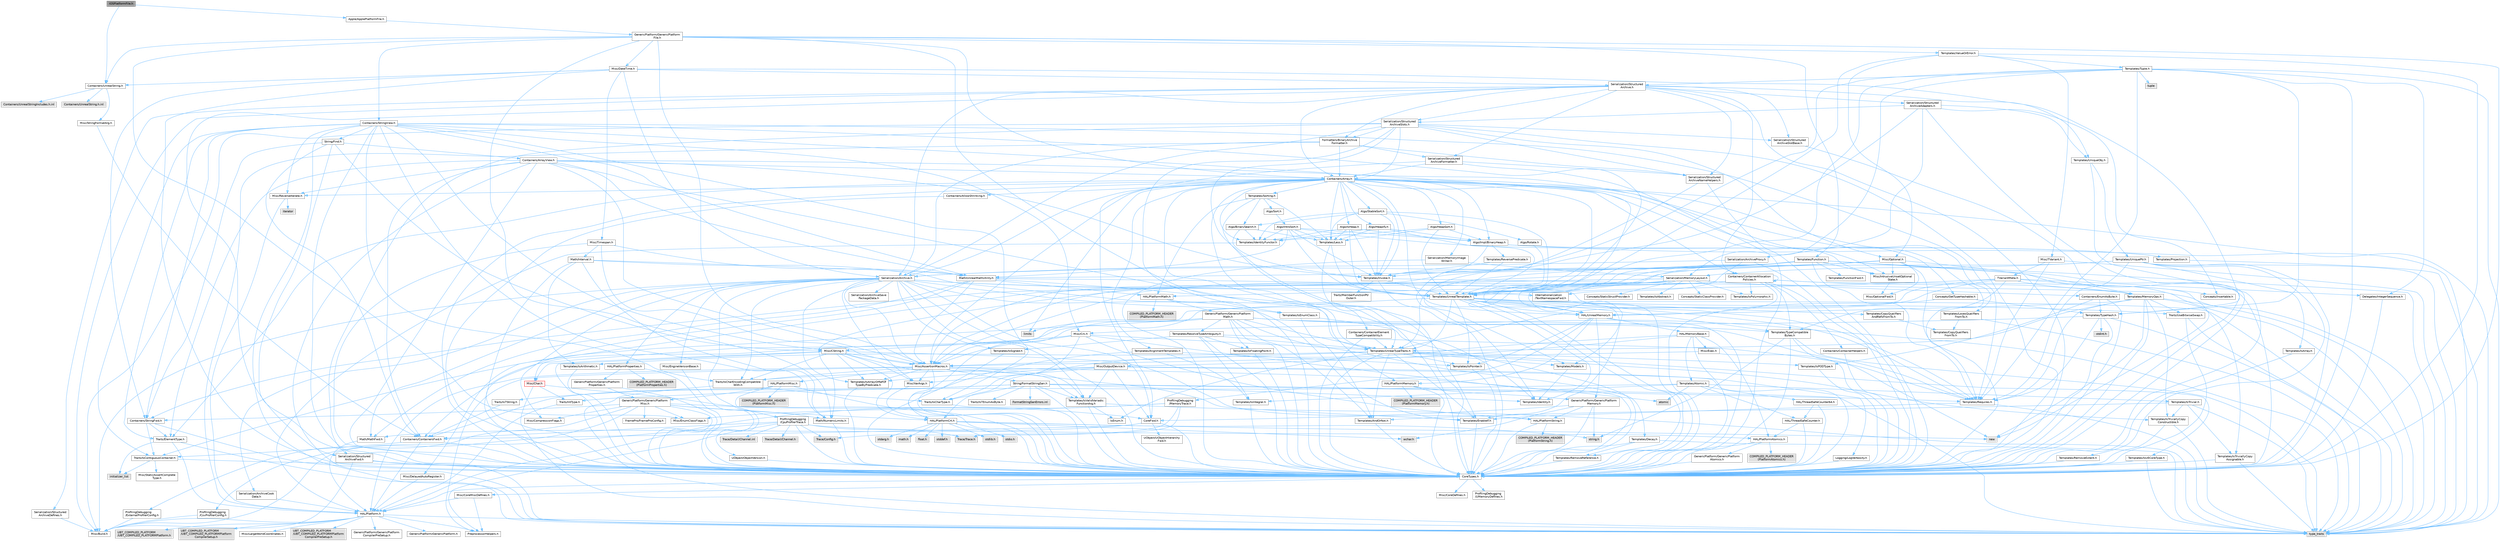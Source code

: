 digraph "IOSPlatformFile.h"
{
 // INTERACTIVE_SVG=YES
 // LATEX_PDF_SIZE
  bgcolor="transparent";
  edge [fontname=Helvetica,fontsize=10,labelfontname=Helvetica,labelfontsize=10];
  node [fontname=Helvetica,fontsize=10,shape=box,height=0.2,width=0.4];
  Node1 [id="Node000001",label="IOSPlatformFile.h",height=0.2,width=0.4,color="gray40", fillcolor="grey60", style="filled", fontcolor="black",tooltip=" "];
  Node1 -> Node2 [id="edge1_Node000001_Node000002",color="steelblue1",style="solid",tooltip=" "];
  Node2 [id="Node000002",label="Apple/ApplePlatformFile.h",height=0.2,width=0.4,color="grey40", fillcolor="white", style="filled",URL="$d5/de0/ApplePlatformFile_8h.html",tooltip=" "];
  Node2 -> Node3 [id="edge2_Node000002_Node000003",color="steelblue1",style="solid",tooltip=" "];
  Node3 [id="Node000003",label="GenericPlatform/GenericPlatform\lFile.h",height=0.2,width=0.4,color="grey40", fillcolor="white", style="filled",URL="$d7/d2d/GenericPlatformFile_8h.html",tooltip=" "];
  Node3 -> Node4 [id="edge3_Node000003_Node000004",color="steelblue1",style="solid",tooltip=" "];
  Node4 [id="Node000004",label="Containers/Array.h",height=0.2,width=0.4,color="grey40", fillcolor="white", style="filled",URL="$df/dd0/Array_8h.html",tooltip=" "];
  Node4 -> Node5 [id="edge4_Node000004_Node000005",color="steelblue1",style="solid",tooltip=" "];
  Node5 [id="Node000005",label="CoreTypes.h",height=0.2,width=0.4,color="grey40", fillcolor="white", style="filled",URL="$dc/dec/CoreTypes_8h.html",tooltip=" "];
  Node5 -> Node6 [id="edge5_Node000005_Node000006",color="steelblue1",style="solid",tooltip=" "];
  Node6 [id="Node000006",label="HAL/Platform.h",height=0.2,width=0.4,color="grey40", fillcolor="white", style="filled",URL="$d9/dd0/Platform_8h.html",tooltip=" "];
  Node6 -> Node7 [id="edge6_Node000006_Node000007",color="steelblue1",style="solid",tooltip=" "];
  Node7 [id="Node000007",label="Misc/Build.h",height=0.2,width=0.4,color="grey40", fillcolor="white", style="filled",URL="$d3/dbb/Build_8h.html",tooltip=" "];
  Node6 -> Node8 [id="edge7_Node000006_Node000008",color="steelblue1",style="solid",tooltip=" "];
  Node8 [id="Node000008",label="Misc/LargeWorldCoordinates.h",height=0.2,width=0.4,color="grey40", fillcolor="white", style="filled",URL="$d2/dcb/LargeWorldCoordinates_8h.html",tooltip=" "];
  Node6 -> Node9 [id="edge8_Node000006_Node000009",color="steelblue1",style="solid",tooltip=" "];
  Node9 [id="Node000009",label="type_traits",height=0.2,width=0.4,color="grey60", fillcolor="#E0E0E0", style="filled",tooltip=" "];
  Node6 -> Node10 [id="edge9_Node000006_Node000010",color="steelblue1",style="solid",tooltip=" "];
  Node10 [id="Node000010",label="PreprocessorHelpers.h",height=0.2,width=0.4,color="grey40", fillcolor="white", style="filled",URL="$db/ddb/PreprocessorHelpers_8h.html",tooltip=" "];
  Node6 -> Node11 [id="edge10_Node000006_Node000011",color="steelblue1",style="solid",tooltip=" "];
  Node11 [id="Node000011",label="UBT_COMPILED_PLATFORM\l/UBT_COMPILED_PLATFORMPlatform\lCompilerPreSetup.h",height=0.2,width=0.4,color="grey60", fillcolor="#E0E0E0", style="filled",tooltip=" "];
  Node6 -> Node12 [id="edge11_Node000006_Node000012",color="steelblue1",style="solid",tooltip=" "];
  Node12 [id="Node000012",label="GenericPlatform/GenericPlatform\lCompilerPreSetup.h",height=0.2,width=0.4,color="grey40", fillcolor="white", style="filled",URL="$d9/dc8/GenericPlatformCompilerPreSetup_8h.html",tooltip=" "];
  Node6 -> Node13 [id="edge12_Node000006_Node000013",color="steelblue1",style="solid",tooltip=" "];
  Node13 [id="Node000013",label="GenericPlatform/GenericPlatform.h",height=0.2,width=0.4,color="grey40", fillcolor="white", style="filled",URL="$d6/d84/GenericPlatform_8h.html",tooltip=" "];
  Node6 -> Node14 [id="edge13_Node000006_Node000014",color="steelblue1",style="solid",tooltip=" "];
  Node14 [id="Node000014",label="UBT_COMPILED_PLATFORM\l/UBT_COMPILED_PLATFORMPlatform.h",height=0.2,width=0.4,color="grey60", fillcolor="#E0E0E0", style="filled",tooltip=" "];
  Node6 -> Node15 [id="edge14_Node000006_Node000015",color="steelblue1",style="solid",tooltip=" "];
  Node15 [id="Node000015",label="UBT_COMPILED_PLATFORM\l/UBT_COMPILED_PLATFORMPlatform\lCompilerSetup.h",height=0.2,width=0.4,color="grey60", fillcolor="#E0E0E0", style="filled",tooltip=" "];
  Node5 -> Node16 [id="edge15_Node000005_Node000016",color="steelblue1",style="solid",tooltip=" "];
  Node16 [id="Node000016",label="ProfilingDebugging\l/UMemoryDefines.h",height=0.2,width=0.4,color="grey40", fillcolor="white", style="filled",URL="$d2/da2/UMemoryDefines_8h.html",tooltip=" "];
  Node5 -> Node17 [id="edge16_Node000005_Node000017",color="steelblue1",style="solid",tooltip=" "];
  Node17 [id="Node000017",label="Misc/CoreMiscDefines.h",height=0.2,width=0.4,color="grey40", fillcolor="white", style="filled",URL="$da/d38/CoreMiscDefines_8h.html",tooltip=" "];
  Node17 -> Node6 [id="edge17_Node000017_Node000006",color="steelblue1",style="solid",tooltip=" "];
  Node17 -> Node10 [id="edge18_Node000017_Node000010",color="steelblue1",style="solid",tooltip=" "];
  Node5 -> Node18 [id="edge19_Node000005_Node000018",color="steelblue1",style="solid",tooltip=" "];
  Node18 [id="Node000018",label="Misc/CoreDefines.h",height=0.2,width=0.4,color="grey40", fillcolor="white", style="filled",URL="$d3/dd2/CoreDefines_8h.html",tooltip=" "];
  Node4 -> Node19 [id="edge20_Node000004_Node000019",color="steelblue1",style="solid",tooltip=" "];
  Node19 [id="Node000019",label="Misc/AssertionMacros.h",height=0.2,width=0.4,color="grey40", fillcolor="white", style="filled",URL="$d0/dfa/AssertionMacros_8h.html",tooltip=" "];
  Node19 -> Node5 [id="edge21_Node000019_Node000005",color="steelblue1",style="solid",tooltip=" "];
  Node19 -> Node6 [id="edge22_Node000019_Node000006",color="steelblue1",style="solid",tooltip=" "];
  Node19 -> Node20 [id="edge23_Node000019_Node000020",color="steelblue1",style="solid",tooltip=" "];
  Node20 [id="Node000020",label="HAL/PlatformMisc.h",height=0.2,width=0.4,color="grey40", fillcolor="white", style="filled",URL="$d0/df5/PlatformMisc_8h.html",tooltip=" "];
  Node20 -> Node5 [id="edge24_Node000020_Node000005",color="steelblue1",style="solid",tooltip=" "];
  Node20 -> Node21 [id="edge25_Node000020_Node000021",color="steelblue1",style="solid",tooltip=" "];
  Node21 [id="Node000021",label="GenericPlatform/GenericPlatform\lMisc.h",height=0.2,width=0.4,color="grey40", fillcolor="white", style="filled",URL="$db/d9a/GenericPlatformMisc_8h.html",tooltip=" "];
  Node21 -> Node22 [id="edge26_Node000021_Node000022",color="steelblue1",style="solid",tooltip=" "];
  Node22 [id="Node000022",label="Containers/StringFwd.h",height=0.2,width=0.4,color="grey40", fillcolor="white", style="filled",URL="$df/d37/StringFwd_8h.html",tooltip=" "];
  Node22 -> Node5 [id="edge27_Node000022_Node000005",color="steelblue1",style="solid",tooltip=" "];
  Node22 -> Node23 [id="edge28_Node000022_Node000023",color="steelblue1",style="solid",tooltip=" "];
  Node23 [id="Node000023",label="Traits/ElementType.h",height=0.2,width=0.4,color="grey40", fillcolor="white", style="filled",URL="$d5/d4f/ElementType_8h.html",tooltip=" "];
  Node23 -> Node6 [id="edge29_Node000023_Node000006",color="steelblue1",style="solid",tooltip=" "];
  Node23 -> Node24 [id="edge30_Node000023_Node000024",color="steelblue1",style="solid",tooltip=" "];
  Node24 [id="Node000024",label="initializer_list",height=0.2,width=0.4,color="grey60", fillcolor="#E0E0E0", style="filled",tooltip=" "];
  Node23 -> Node9 [id="edge31_Node000023_Node000009",color="steelblue1",style="solid",tooltip=" "];
  Node22 -> Node25 [id="edge32_Node000022_Node000025",color="steelblue1",style="solid",tooltip=" "];
  Node25 [id="Node000025",label="Traits/IsContiguousContainer.h",height=0.2,width=0.4,color="grey40", fillcolor="white", style="filled",URL="$d5/d3c/IsContiguousContainer_8h.html",tooltip=" "];
  Node25 -> Node5 [id="edge33_Node000025_Node000005",color="steelblue1",style="solid",tooltip=" "];
  Node25 -> Node26 [id="edge34_Node000025_Node000026",color="steelblue1",style="solid",tooltip=" "];
  Node26 [id="Node000026",label="Misc/StaticAssertComplete\lType.h",height=0.2,width=0.4,color="grey40", fillcolor="white", style="filled",URL="$d5/d4e/StaticAssertCompleteType_8h.html",tooltip=" "];
  Node25 -> Node24 [id="edge35_Node000025_Node000024",color="steelblue1",style="solid",tooltip=" "];
  Node21 -> Node27 [id="edge36_Node000021_Node000027",color="steelblue1",style="solid",tooltip=" "];
  Node27 [id="Node000027",label="CoreFwd.h",height=0.2,width=0.4,color="grey40", fillcolor="white", style="filled",URL="$d1/d1e/CoreFwd_8h.html",tooltip=" "];
  Node27 -> Node5 [id="edge37_Node000027_Node000005",color="steelblue1",style="solid",tooltip=" "];
  Node27 -> Node28 [id="edge38_Node000027_Node000028",color="steelblue1",style="solid",tooltip=" "];
  Node28 [id="Node000028",label="Containers/ContainersFwd.h",height=0.2,width=0.4,color="grey40", fillcolor="white", style="filled",URL="$d4/d0a/ContainersFwd_8h.html",tooltip=" "];
  Node28 -> Node6 [id="edge39_Node000028_Node000006",color="steelblue1",style="solid",tooltip=" "];
  Node28 -> Node5 [id="edge40_Node000028_Node000005",color="steelblue1",style="solid",tooltip=" "];
  Node28 -> Node25 [id="edge41_Node000028_Node000025",color="steelblue1",style="solid",tooltip=" "];
  Node27 -> Node29 [id="edge42_Node000027_Node000029",color="steelblue1",style="solid",tooltip=" "];
  Node29 [id="Node000029",label="Math/MathFwd.h",height=0.2,width=0.4,color="grey40", fillcolor="white", style="filled",URL="$d2/d10/MathFwd_8h.html",tooltip=" "];
  Node29 -> Node6 [id="edge43_Node000029_Node000006",color="steelblue1",style="solid",tooltip=" "];
  Node27 -> Node30 [id="edge44_Node000027_Node000030",color="steelblue1",style="solid",tooltip=" "];
  Node30 [id="Node000030",label="UObject/UObjectHierarchy\lFwd.h",height=0.2,width=0.4,color="grey40", fillcolor="white", style="filled",URL="$d3/d13/UObjectHierarchyFwd_8h.html",tooltip=" "];
  Node21 -> Node5 [id="edge45_Node000021_Node000005",color="steelblue1",style="solid",tooltip=" "];
  Node21 -> Node31 [id="edge46_Node000021_Node000031",color="steelblue1",style="solid",tooltip=" "];
  Node31 [id="Node000031",label="FramePro/FrameProConfig.h",height=0.2,width=0.4,color="grey40", fillcolor="white", style="filled",URL="$d7/d90/FrameProConfig_8h.html",tooltip=" "];
  Node21 -> Node32 [id="edge47_Node000021_Node000032",color="steelblue1",style="solid",tooltip=" "];
  Node32 [id="Node000032",label="HAL/PlatformCrt.h",height=0.2,width=0.4,color="grey40", fillcolor="white", style="filled",URL="$d8/d75/PlatformCrt_8h.html",tooltip=" "];
  Node32 -> Node33 [id="edge48_Node000032_Node000033",color="steelblue1",style="solid",tooltip=" "];
  Node33 [id="Node000033",label="new",height=0.2,width=0.4,color="grey60", fillcolor="#E0E0E0", style="filled",tooltip=" "];
  Node32 -> Node34 [id="edge49_Node000032_Node000034",color="steelblue1",style="solid",tooltip=" "];
  Node34 [id="Node000034",label="wchar.h",height=0.2,width=0.4,color="grey60", fillcolor="#E0E0E0", style="filled",tooltip=" "];
  Node32 -> Node35 [id="edge50_Node000032_Node000035",color="steelblue1",style="solid",tooltip=" "];
  Node35 [id="Node000035",label="stddef.h",height=0.2,width=0.4,color="grey60", fillcolor="#E0E0E0", style="filled",tooltip=" "];
  Node32 -> Node36 [id="edge51_Node000032_Node000036",color="steelblue1",style="solid",tooltip=" "];
  Node36 [id="Node000036",label="stdlib.h",height=0.2,width=0.4,color="grey60", fillcolor="#E0E0E0", style="filled",tooltip=" "];
  Node32 -> Node37 [id="edge52_Node000032_Node000037",color="steelblue1",style="solid",tooltip=" "];
  Node37 [id="Node000037",label="stdio.h",height=0.2,width=0.4,color="grey60", fillcolor="#E0E0E0", style="filled",tooltip=" "];
  Node32 -> Node38 [id="edge53_Node000032_Node000038",color="steelblue1",style="solid",tooltip=" "];
  Node38 [id="Node000038",label="stdarg.h",height=0.2,width=0.4,color="grey60", fillcolor="#E0E0E0", style="filled",tooltip=" "];
  Node32 -> Node39 [id="edge54_Node000032_Node000039",color="steelblue1",style="solid",tooltip=" "];
  Node39 [id="Node000039",label="math.h",height=0.2,width=0.4,color="grey60", fillcolor="#E0E0E0", style="filled",tooltip=" "];
  Node32 -> Node40 [id="edge55_Node000032_Node000040",color="steelblue1",style="solid",tooltip=" "];
  Node40 [id="Node000040",label="float.h",height=0.2,width=0.4,color="grey60", fillcolor="#E0E0E0", style="filled",tooltip=" "];
  Node32 -> Node41 [id="edge56_Node000032_Node000041",color="steelblue1",style="solid",tooltip=" "];
  Node41 [id="Node000041",label="string.h",height=0.2,width=0.4,color="grey60", fillcolor="#E0E0E0", style="filled",tooltip=" "];
  Node21 -> Node42 [id="edge57_Node000021_Node000042",color="steelblue1",style="solid",tooltip=" "];
  Node42 [id="Node000042",label="Math/NumericLimits.h",height=0.2,width=0.4,color="grey40", fillcolor="white", style="filled",URL="$df/d1b/NumericLimits_8h.html",tooltip=" "];
  Node42 -> Node5 [id="edge58_Node000042_Node000005",color="steelblue1",style="solid",tooltip=" "];
  Node21 -> Node43 [id="edge59_Node000021_Node000043",color="steelblue1",style="solid",tooltip=" "];
  Node43 [id="Node000043",label="Misc/CompressionFlags.h",height=0.2,width=0.4,color="grey40", fillcolor="white", style="filled",URL="$d9/d76/CompressionFlags_8h.html",tooltip=" "];
  Node21 -> Node44 [id="edge60_Node000021_Node000044",color="steelblue1",style="solid",tooltip=" "];
  Node44 [id="Node000044",label="Misc/EnumClassFlags.h",height=0.2,width=0.4,color="grey40", fillcolor="white", style="filled",URL="$d8/de7/EnumClassFlags_8h.html",tooltip=" "];
  Node21 -> Node45 [id="edge61_Node000021_Node000045",color="steelblue1",style="solid",tooltip=" "];
  Node45 [id="Node000045",label="ProfilingDebugging\l/CsvProfilerConfig.h",height=0.2,width=0.4,color="grey40", fillcolor="white", style="filled",URL="$d3/d88/CsvProfilerConfig_8h.html",tooltip=" "];
  Node45 -> Node7 [id="edge62_Node000045_Node000007",color="steelblue1",style="solid",tooltip=" "];
  Node21 -> Node46 [id="edge63_Node000021_Node000046",color="steelblue1",style="solid",tooltip=" "];
  Node46 [id="Node000046",label="ProfilingDebugging\l/ExternalProfilerConfig.h",height=0.2,width=0.4,color="grey40", fillcolor="white", style="filled",URL="$d3/dbb/ExternalProfilerConfig_8h.html",tooltip=" "];
  Node46 -> Node7 [id="edge64_Node000046_Node000007",color="steelblue1",style="solid",tooltip=" "];
  Node20 -> Node47 [id="edge65_Node000020_Node000047",color="steelblue1",style="solid",tooltip=" "];
  Node47 [id="Node000047",label="COMPILED_PLATFORM_HEADER\l(PlatformMisc.h)",height=0.2,width=0.4,color="grey60", fillcolor="#E0E0E0", style="filled",tooltip=" "];
  Node20 -> Node48 [id="edge66_Node000020_Node000048",color="steelblue1",style="solid",tooltip=" "];
  Node48 [id="Node000048",label="ProfilingDebugging\l/CpuProfilerTrace.h",height=0.2,width=0.4,color="grey40", fillcolor="white", style="filled",URL="$da/dcb/CpuProfilerTrace_8h.html",tooltip=" "];
  Node48 -> Node5 [id="edge67_Node000048_Node000005",color="steelblue1",style="solid",tooltip=" "];
  Node48 -> Node28 [id="edge68_Node000048_Node000028",color="steelblue1",style="solid",tooltip=" "];
  Node48 -> Node49 [id="edge69_Node000048_Node000049",color="steelblue1",style="solid",tooltip=" "];
  Node49 [id="Node000049",label="HAL/PlatformAtomics.h",height=0.2,width=0.4,color="grey40", fillcolor="white", style="filled",URL="$d3/d36/PlatformAtomics_8h.html",tooltip=" "];
  Node49 -> Node5 [id="edge70_Node000049_Node000005",color="steelblue1",style="solid",tooltip=" "];
  Node49 -> Node50 [id="edge71_Node000049_Node000050",color="steelblue1",style="solid",tooltip=" "];
  Node50 [id="Node000050",label="GenericPlatform/GenericPlatform\lAtomics.h",height=0.2,width=0.4,color="grey40", fillcolor="white", style="filled",URL="$da/d72/GenericPlatformAtomics_8h.html",tooltip=" "];
  Node50 -> Node5 [id="edge72_Node000050_Node000005",color="steelblue1",style="solid",tooltip=" "];
  Node49 -> Node51 [id="edge73_Node000049_Node000051",color="steelblue1",style="solid",tooltip=" "];
  Node51 [id="Node000051",label="COMPILED_PLATFORM_HEADER\l(PlatformAtomics.h)",height=0.2,width=0.4,color="grey60", fillcolor="#E0E0E0", style="filled",tooltip=" "];
  Node48 -> Node10 [id="edge74_Node000048_Node000010",color="steelblue1",style="solid",tooltip=" "];
  Node48 -> Node7 [id="edge75_Node000048_Node000007",color="steelblue1",style="solid",tooltip=" "];
  Node48 -> Node52 [id="edge76_Node000048_Node000052",color="steelblue1",style="solid",tooltip=" "];
  Node52 [id="Node000052",label="Trace/Config.h",height=0.2,width=0.4,color="grey60", fillcolor="#E0E0E0", style="filled",tooltip=" "];
  Node48 -> Node53 [id="edge77_Node000048_Node000053",color="steelblue1",style="solid",tooltip=" "];
  Node53 [id="Node000053",label="Trace/Detail/Channel.h",height=0.2,width=0.4,color="grey60", fillcolor="#E0E0E0", style="filled",tooltip=" "];
  Node48 -> Node54 [id="edge78_Node000048_Node000054",color="steelblue1",style="solid",tooltip=" "];
  Node54 [id="Node000054",label="Trace/Detail/Channel.inl",height=0.2,width=0.4,color="grey60", fillcolor="#E0E0E0", style="filled",tooltip=" "];
  Node48 -> Node55 [id="edge79_Node000048_Node000055",color="steelblue1",style="solid",tooltip=" "];
  Node55 [id="Node000055",label="Trace/Trace.h",height=0.2,width=0.4,color="grey60", fillcolor="#E0E0E0", style="filled",tooltip=" "];
  Node19 -> Node10 [id="edge80_Node000019_Node000010",color="steelblue1",style="solid",tooltip=" "];
  Node19 -> Node56 [id="edge81_Node000019_Node000056",color="steelblue1",style="solid",tooltip=" "];
  Node56 [id="Node000056",label="Templates/EnableIf.h",height=0.2,width=0.4,color="grey40", fillcolor="white", style="filled",URL="$d7/d60/EnableIf_8h.html",tooltip=" "];
  Node56 -> Node5 [id="edge82_Node000056_Node000005",color="steelblue1",style="solid",tooltip=" "];
  Node19 -> Node57 [id="edge83_Node000019_Node000057",color="steelblue1",style="solid",tooltip=" "];
  Node57 [id="Node000057",label="Templates/IsArrayOrRefOf\lTypeByPredicate.h",height=0.2,width=0.4,color="grey40", fillcolor="white", style="filled",URL="$d6/da1/IsArrayOrRefOfTypeByPredicate_8h.html",tooltip=" "];
  Node57 -> Node5 [id="edge84_Node000057_Node000005",color="steelblue1",style="solid",tooltip=" "];
  Node19 -> Node58 [id="edge85_Node000019_Node000058",color="steelblue1",style="solid",tooltip=" "];
  Node58 [id="Node000058",label="Templates/IsValidVariadic\lFunctionArg.h",height=0.2,width=0.4,color="grey40", fillcolor="white", style="filled",URL="$d0/dc8/IsValidVariadicFunctionArg_8h.html",tooltip=" "];
  Node58 -> Node5 [id="edge86_Node000058_Node000005",color="steelblue1",style="solid",tooltip=" "];
  Node58 -> Node59 [id="edge87_Node000058_Node000059",color="steelblue1",style="solid",tooltip=" "];
  Node59 [id="Node000059",label="IsEnum.h",height=0.2,width=0.4,color="grey40", fillcolor="white", style="filled",URL="$d4/de5/IsEnum_8h.html",tooltip=" "];
  Node58 -> Node9 [id="edge88_Node000058_Node000009",color="steelblue1",style="solid",tooltip=" "];
  Node19 -> Node60 [id="edge89_Node000019_Node000060",color="steelblue1",style="solid",tooltip=" "];
  Node60 [id="Node000060",label="Traits/IsCharEncodingCompatible\lWith.h",height=0.2,width=0.4,color="grey40", fillcolor="white", style="filled",URL="$df/dd1/IsCharEncodingCompatibleWith_8h.html",tooltip=" "];
  Node60 -> Node9 [id="edge90_Node000060_Node000009",color="steelblue1",style="solid",tooltip=" "];
  Node60 -> Node61 [id="edge91_Node000060_Node000061",color="steelblue1",style="solid",tooltip=" "];
  Node61 [id="Node000061",label="Traits/IsCharType.h",height=0.2,width=0.4,color="grey40", fillcolor="white", style="filled",URL="$db/d51/IsCharType_8h.html",tooltip=" "];
  Node61 -> Node5 [id="edge92_Node000061_Node000005",color="steelblue1",style="solid",tooltip=" "];
  Node19 -> Node62 [id="edge93_Node000019_Node000062",color="steelblue1",style="solid",tooltip=" "];
  Node62 [id="Node000062",label="Misc/VarArgs.h",height=0.2,width=0.4,color="grey40", fillcolor="white", style="filled",URL="$d5/d6f/VarArgs_8h.html",tooltip=" "];
  Node62 -> Node5 [id="edge94_Node000062_Node000005",color="steelblue1",style="solid",tooltip=" "];
  Node19 -> Node63 [id="edge95_Node000019_Node000063",color="steelblue1",style="solid",tooltip=" "];
  Node63 [id="Node000063",label="String/FormatStringSan.h",height=0.2,width=0.4,color="grey40", fillcolor="white", style="filled",URL="$d3/d8b/FormatStringSan_8h.html",tooltip=" "];
  Node63 -> Node9 [id="edge96_Node000063_Node000009",color="steelblue1",style="solid",tooltip=" "];
  Node63 -> Node5 [id="edge97_Node000063_Node000005",color="steelblue1",style="solid",tooltip=" "];
  Node63 -> Node64 [id="edge98_Node000063_Node000064",color="steelblue1",style="solid",tooltip=" "];
  Node64 [id="Node000064",label="Templates/Requires.h",height=0.2,width=0.4,color="grey40", fillcolor="white", style="filled",URL="$dc/d96/Requires_8h.html",tooltip=" "];
  Node64 -> Node56 [id="edge99_Node000064_Node000056",color="steelblue1",style="solid",tooltip=" "];
  Node64 -> Node9 [id="edge100_Node000064_Node000009",color="steelblue1",style="solid",tooltip=" "];
  Node63 -> Node65 [id="edge101_Node000063_Node000065",color="steelblue1",style="solid",tooltip=" "];
  Node65 [id="Node000065",label="Templates/Identity.h",height=0.2,width=0.4,color="grey40", fillcolor="white", style="filled",URL="$d0/dd5/Identity_8h.html",tooltip=" "];
  Node63 -> Node58 [id="edge102_Node000063_Node000058",color="steelblue1",style="solid",tooltip=" "];
  Node63 -> Node61 [id="edge103_Node000063_Node000061",color="steelblue1",style="solid",tooltip=" "];
  Node63 -> Node66 [id="edge104_Node000063_Node000066",color="steelblue1",style="solid",tooltip=" "];
  Node66 [id="Node000066",label="Traits/IsTEnumAsByte.h",height=0.2,width=0.4,color="grey40", fillcolor="white", style="filled",URL="$d1/de6/IsTEnumAsByte_8h.html",tooltip=" "];
  Node63 -> Node67 [id="edge105_Node000063_Node000067",color="steelblue1",style="solid",tooltip=" "];
  Node67 [id="Node000067",label="Traits/IsTString.h",height=0.2,width=0.4,color="grey40", fillcolor="white", style="filled",URL="$d0/df8/IsTString_8h.html",tooltip=" "];
  Node67 -> Node28 [id="edge106_Node000067_Node000028",color="steelblue1",style="solid",tooltip=" "];
  Node63 -> Node28 [id="edge107_Node000063_Node000028",color="steelblue1",style="solid",tooltip=" "];
  Node63 -> Node68 [id="edge108_Node000063_Node000068",color="steelblue1",style="solid",tooltip=" "];
  Node68 [id="Node000068",label="FormatStringSanErrors.inl",height=0.2,width=0.4,color="grey60", fillcolor="#E0E0E0", style="filled",tooltip=" "];
  Node19 -> Node69 [id="edge109_Node000019_Node000069",color="steelblue1",style="solid",tooltip=" "];
  Node69 [id="Node000069",label="atomic",height=0.2,width=0.4,color="grey60", fillcolor="#E0E0E0", style="filled",tooltip=" "];
  Node4 -> Node70 [id="edge110_Node000004_Node000070",color="steelblue1",style="solid",tooltip=" "];
  Node70 [id="Node000070",label="Misc/IntrusiveUnsetOptional\lState.h",height=0.2,width=0.4,color="grey40", fillcolor="white", style="filled",URL="$d2/d0a/IntrusiveUnsetOptionalState_8h.html",tooltip=" "];
  Node70 -> Node71 [id="edge111_Node000070_Node000071",color="steelblue1",style="solid",tooltip=" "];
  Node71 [id="Node000071",label="Misc/OptionalFwd.h",height=0.2,width=0.4,color="grey40", fillcolor="white", style="filled",URL="$dc/d50/OptionalFwd_8h.html",tooltip=" "];
  Node4 -> Node72 [id="edge112_Node000004_Node000072",color="steelblue1",style="solid",tooltip=" "];
  Node72 [id="Node000072",label="Misc/ReverseIterate.h",height=0.2,width=0.4,color="grey40", fillcolor="white", style="filled",URL="$db/de3/ReverseIterate_8h.html",tooltip=" "];
  Node72 -> Node6 [id="edge113_Node000072_Node000006",color="steelblue1",style="solid",tooltip=" "];
  Node72 -> Node73 [id="edge114_Node000072_Node000073",color="steelblue1",style="solid",tooltip=" "];
  Node73 [id="Node000073",label="iterator",height=0.2,width=0.4,color="grey60", fillcolor="#E0E0E0", style="filled",tooltip=" "];
  Node4 -> Node74 [id="edge115_Node000004_Node000074",color="steelblue1",style="solid",tooltip=" "];
  Node74 [id="Node000074",label="HAL/UnrealMemory.h",height=0.2,width=0.4,color="grey40", fillcolor="white", style="filled",URL="$d9/d96/UnrealMemory_8h.html",tooltip=" "];
  Node74 -> Node5 [id="edge116_Node000074_Node000005",color="steelblue1",style="solid",tooltip=" "];
  Node74 -> Node75 [id="edge117_Node000074_Node000075",color="steelblue1",style="solid",tooltip=" "];
  Node75 [id="Node000075",label="GenericPlatform/GenericPlatform\lMemory.h",height=0.2,width=0.4,color="grey40", fillcolor="white", style="filled",URL="$dd/d22/GenericPlatformMemory_8h.html",tooltip=" "];
  Node75 -> Node27 [id="edge118_Node000075_Node000027",color="steelblue1",style="solid",tooltip=" "];
  Node75 -> Node5 [id="edge119_Node000075_Node000005",color="steelblue1",style="solid",tooltip=" "];
  Node75 -> Node76 [id="edge120_Node000075_Node000076",color="steelblue1",style="solid",tooltip=" "];
  Node76 [id="Node000076",label="HAL/PlatformString.h",height=0.2,width=0.4,color="grey40", fillcolor="white", style="filled",URL="$db/db5/PlatformString_8h.html",tooltip=" "];
  Node76 -> Node5 [id="edge121_Node000076_Node000005",color="steelblue1",style="solid",tooltip=" "];
  Node76 -> Node77 [id="edge122_Node000076_Node000077",color="steelblue1",style="solid",tooltip=" "];
  Node77 [id="Node000077",label="COMPILED_PLATFORM_HEADER\l(PlatformString.h)",height=0.2,width=0.4,color="grey60", fillcolor="#E0E0E0", style="filled",tooltip=" "];
  Node75 -> Node41 [id="edge123_Node000075_Node000041",color="steelblue1",style="solid",tooltip=" "];
  Node75 -> Node34 [id="edge124_Node000075_Node000034",color="steelblue1",style="solid",tooltip=" "];
  Node74 -> Node78 [id="edge125_Node000074_Node000078",color="steelblue1",style="solid",tooltip=" "];
  Node78 [id="Node000078",label="HAL/MemoryBase.h",height=0.2,width=0.4,color="grey40", fillcolor="white", style="filled",URL="$d6/d9f/MemoryBase_8h.html",tooltip=" "];
  Node78 -> Node5 [id="edge126_Node000078_Node000005",color="steelblue1",style="solid",tooltip=" "];
  Node78 -> Node49 [id="edge127_Node000078_Node000049",color="steelblue1",style="solid",tooltip=" "];
  Node78 -> Node32 [id="edge128_Node000078_Node000032",color="steelblue1",style="solid",tooltip=" "];
  Node78 -> Node79 [id="edge129_Node000078_Node000079",color="steelblue1",style="solid",tooltip=" "];
  Node79 [id="Node000079",label="Misc/Exec.h",height=0.2,width=0.4,color="grey40", fillcolor="white", style="filled",URL="$de/ddb/Exec_8h.html",tooltip=" "];
  Node79 -> Node5 [id="edge130_Node000079_Node000005",color="steelblue1",style="solid",tooltip=" "];
  Node79 -> Node19 [id="edge131_Node000079_Node000019",color="steelblue1",style="solid",tooltip=" "];
  Node78 -> Node80 [id="edge132_Node000078_Node000080",color="steelblue1",style="solid",tooltip=" "];
  Node80 [id="Node000080",label="Misc/OutputDevice.h",height=0.2,width=0.4,color="grey40", fillcolor="white", style="filled",URL="$d7/d32/OutputDevice_8h.html",tooltip=" "];
  Node80 -> Node27 [id="edge133_Node000080_Node000027",color="steelblue1",style="solid",tooltip=" "];
  Node80 -> Node5 [id="edge134_Node000080_Node000005",color="steelblue1",style="solid",tooltip=" "];
  Node80 -> Node81 [id="edge135_Node000080_Node000081",color="steelblue1",style="solid",tooltip=" "];
  Node81 [id="Node000081",label="Logging/LogVerbosity.h",height=0.2,width=0.4,color="grey40", fillcolor="white", style="filled",URL="$d2/d8f/LogVerbosity_8h.html",tooltip=" "];
  Node81 -> Node5 [id="edge136_Node000081_Node000005",color="steelblue1",style="solid",tooltip=" "];
  Node80 -> Node62 [id="edge137_Node000080_Node000062",color="steelblue1",style="solid",tooltip=" "];
  Node80 -> Node57 [id="edge138_Node000080_Node000057",color="steelblue1",style="solid",tooltip=" "];
  Node80 -> Node58 [id="edge139_Node000080_Node000058",color="steelblue1",style="solid",tooltip=" "];
  Node80 -> Node60 [id="edge140_Node000080_Node000060",color="steelblue1",style="solid",tooltip=" "];
  Node78 -> Node82 [id="edge141_Node000078_Node000082",color="steelblue1",style="solid",tooltip=" "];
  Node82 [id="Node000082",label="Templates/Atomic.h",height=0.2,width=0.4,color="grey40", fillcolor="white", style="filled",URL="$d3/d91/Atomic_8h.html",tooltip=" "];
  Node82 -> Node83 [id="edge142_Node000082_Node000083",color="steelblue1",style="solid",tooltip=" "];
  Node83 [id="Node000083",label="HAL/ThreadSafeCounter.h",height=0.2,width=0.4,color="grey40", fillcolor="white", style="filled",URL="$dc/dc9/ThreadSafeCounter_8h.html",tooltip=" "];
  Node83 -> Node5 [id="edge143_Node000083_Node000005",color="steelblue1",style="solid",tooltip=" "];
  Node83 -> Node49 [id="edge144_Node000083_Node000049",color="steelblue1",style="solid",tooltip=" "];
  Node82 -> Node84 [id="edge145_Node000082_Node000084",color="steelblue1",style="solid",tooltip=" "];
  Node84 [id="Node000084",label="HAL/ThreadSafeCounter64.h",height=0.2,width=0.4,color="grey40", fillcolor="white", style="filled",URL="$d0/d12/ThreadSafeCounter64_8h.html",tooltip=" "];
  Node84 -> Node5 [id="edge146_Node000084_Node000005",color="steelblue1",style="solid",tooltip=" "];
  Node84 -> Node83 [id="edge147_Node000084_Node000083",color="steelblue1",style="solid",tooltip=" "];
  Node82 -> Node85 [id="edge148_Node000082_Node000085",color="steelblue1",style="solid",tooltip=" "];
  Node85 [id="Node000085",label="Templates/IsIntegral.h",height=0.2,width=0.4,color="grey40", fillcolor="white", style="filled",URL="$da/d64/IsIntegral_8h.html",tooltip=" "];
  Node85 -> Node5 [id="edge149_Node000085_Node000005",color="steelblue1",style="solid",tooltip=" "];
  Node82 -> Node86 [id="edge150_Node000082_Node000086",color="steelblue1",style="solid",tooltip=" "];
  Node86 [id="Node000086",label="Templates/IsTrivial.h",height=0.2,width=0.4,color="grey40", fillcolor="white", style="filled",URL="$da/d4c/IsTrivial_8h.html",tooltip=" "];
  Node86 -> Node87 [id="edge151_Node000086_Node000087",color="steelblue1",style="solid",tooltip=" "];
  Node87 [id="Node000087",label="Templates/AndOrNot.h",height=0.2,width=0.4,color="grey40", fillcolor="white", style="filled",URL="$db/d0a/AndOrNot_8h.html",tooltip=" "];
  Node87 -> Node5 [id="edge152_Node000087_Node000005",color="steelblue1",style="solid",tooltip=" "];
  Node86 -> Node88 [id="edge153_Node000086_Node000088",color="steelblue1",style="solid",tooltip=" "];
  Node88 [id="Node000088",label="Templates/IsTriviallyCopy\lConstructible.h",height=0.2,width=0.4,color="grey40", fillcolor="white", style="filled",URL="$d3/d78/IsTriviallyCopyConstructible_8h.html",tooltip=" "];
  Node88 -> Node5 [id="edge154_Node000088_Node000005",color="steelblue1",style="solid",tooltip=" "];
  Node88 -> Node9 [id="edge155_Node000088_Node000009",color="steelblue1",style="solid",tooltip=" "];
  Node86 -> Node89 [id="edge156_Node000086_Node000089",color="steelblue1",style="solid",tooltip=" "];
  Node89 [id="Node000089",label="Templates/IsTriviallyCopy\lAssignable.h",height=0.2,width=0.4,color="grey40", fillcolor="white", style="filled",URL="$d2/df2/IsTriviallyCopyAssignable_8h.html",tooltip=" "];
  Node89 -> Node5 [id="edge157_Node000089_Node000005",color="steelblue1",style="solid",tooltip=" "];
  Node89 -> Node9 [id="edge158_Node000089_Node000009",color="steelblue1",style="solid",tooltip=" "];
  Node86 -> Node9 [id="edge159_Node000086_Node000009",color="steelblue1",style="solid",tooltip=" "];
  Node82 -> Node90 [id="edge160_Node000082_Node000090",color="steelblue1",style="solid",tooltip=" "];
  Node90 [id="Node000090",label="Traits/IntType.h",height=0.2,width=0.4,color="grey40", fillcolor="white", style="filled",URL="$d7/deb/IntType_8h.html",tooltip=" "];
  Node90 -> Node6 [id="edge161_Node000090_Node000006",color="steelblue1",style="solid",tooltip=" "];
  Node82 -> Node69 [id="edge162_Node000082_Node000069",color="steelblue1",style="solid",tooltip=" "];
  Node74 -> Node91 [id="edge163_Node000074_Node000091",color="steelblue1",style="solid",tooltip=" "];
  Node91 [id="Node000091",label="HAL/PlatformMemory.h",height=0.2,width=0.4,color="grey40", fillcolor="white", style="filled",URL="$de/d68/PlatformMemory_8h.html",tooltip=" "];
  Node91 -> Node5 [id="edge164_Node000091_Node000005",color="steelblue1",style="solid",tooltip=" "];
  Node91 -> Node75 [id="edge165_Node000091_Node000075",color="steelblue1",style="solid",tooltip=" "];
  Node91 -> Node92 [id="edge166_Node000091_Node000092",color="steelblue1",style="solid",tooltip=" "];
  Node92 [id="Node000092",label="COMPILED_PLATFORM_HEADER\l(PlatformMemory.h)",height=0.2,width=0.4,color="grey60", fillcolor="#E0E0E0", style="filled",tooltip=" "];
  Node74 -> Node93 [id="edge167_Node000074_Node000093",color="steelblue1",style="solid",tooltip=" "];
  Node93 [id="Node000093",label="ProfilingDebugging\l/MemoryTrace.h",height=0.2,width=0.4,color="grey40", fillcolor="white", style="filled",URL="$da/dd7/MemoryTrace_8h.html",tooltip=" "];
  Node93 -> Node6 [id="edge168_Node000093_Node000006",color="steelblue1",style="solid",tooltip=" "];
  Node93 -> Node44 [id="edge169_Node000093_Node000044",color="steelblue1",style="solid",tooltip=" "];
  Node93 -> Node52 [id="edge170_Node000093_Node000052",color="steelblue1",style="solid",tooltip=" "];
  Node93 -> Node55 [id="edge171_Node000093_Node000055",color="steelblue1",style="solid",tooltip=" "];
  Node74 -> Node94 [id="edge172_Node000074_Node000094",color="steelblue1",style="solid",tooltip=" "];
  Node94 [id="Node000094",label="Templates/IsPointer.h",height=0.2,width=0.4,color="grey40", fillcolor="white", style="filled",URL="$d7/d05/IsPointer_8h.html",tooltip=" "];
  Node94 -> Node5 [id="edge173_Node000094_Node000005",color="steelblue1",style="solid",tooltip=" "];
  Node4 -> Node95 [id="edge174_Node000004_Node000095",color="steelblue1",style="solid",tooltip=" "];
  Node95 [id="Node000095",label="Templates/UnrealTypeTraits.h",height=0.2,width=0.4,color="grey40", fillcolor="white", style="filled",URL="$d2/d2d/UnrealTypeTraits_8h.html",tooltip=" "];
  Node95 -> Node5 [id="edge175_Node000095_Node000005",color="steelblue1",style="solid",tooltip=" "];
  Node95 -> Node94 [id="edge176_Node000095_Node000094",color="steelblue1",style="solid",tooltip=" "];
  Node95 -> Node19 [id="edge177_Node000095_Node000019",color="steelblue1",style="solid",tooltip=" "];
  Node95 -> Node87 [id="edge178_Node000095_Node000087",color="steelblue1",style="solid",tooltip=" "];
  Node95 -> Node56 [id="edge179_Node000095_Node000056",color="steelblue1",style="solid",tooltip=" "];
  Node95 -> Node96 [id="edge180_Node000095_Node000096",color="steelblue1",style="solid",tooltip=" "];
  Node96 [id="Node000096",label="Templates/IsArithmetic.h",height=0.2,width=0.4,color="grey40", fillcolor="white", style="filled",URL="$d2/d5d/IsArithmetic_8h.html",tooltip=" "];
  Node96 -> Node5 [id="edge181_Node000096_Node000005",color="steelblue1",style="solid",tooltip=" "];
  Node95 -> Node59 [id="edge182_Node000095_Node000059",color="steelblue1",style="solid",tooltip=" "];
  Node95 -> Node97 [id="edge183_Node000095_Node000097",color="steelblue1",style="solid",tooltip=" "];
  Node97 [id="Node000097",label="Templates/Models.h",height=0.2,width=0.4,color="grey40", fillcolor="white", style="filled",URL="$d3/d0c/Models_8h.html",tooltip=" "];
  Node97 -> Node65 [id="edge184_Node000097_Node000065",color="steelblue1",style="solid",tooltip=" "];
  Node95 -> Node98 [id="edge185_Node000095_Node000098",color="steelblue1",style="solid",tooltip=" "];
  Node98 [id="Node000098",label="Templates/IsPODType.h",height=0.2,width=0.4,color="grey40", fillcolor="white", style="filled",URL="$d7/db1/IsPODType_8h.html",tooltip=" "];
  Node98 -> Node5 [id="edge186_Node000098_Node000005",color="steelblue1",style="solid",tooltip=" "];
  Node95 -> Node99 [id="edge187_Node000095_Node000099",color="steelblue1",style="solid",tooltip=" "];
  Node99 [id="Node000099",label="Templates/IsUECoreType.h",height=0.2,width=0.4,color="grey40", fillcolor="white", style="filled",URL="$d1/db8/IsUECoreType_8h.html",tooltip=" "];
  Node99 -> Node5 [id="edge188_Node000099_Node000005",color="steelblue1",style="solid",tooltip=" "];
  Node99 -> Node9 [id="edge189_Node000099_Node000009",color="steelblue1",style="solid",tooltip=" "];
  Node95 -> Node88 [id="edge190_Node000095_Node000088",color="steelblue1",style="solid",tooltip=" "];
  Node4 -> Node100 [id="edge191_Node000004_Node000100",color="steelblue1",style="solid",tooltip=" "];
  Node100 [id="Node000100",label="Templates/UnrealTemplate.h",height=0.2,width=0.4,color="grey40", fillcolor="white", style="filled",URL="$d4/d24/UnrealTemplate_8h.html",tooltip=" "];
  Node100 -> Node5 [id="edge192_Node000100_Node000005",color="steelblue1",style="solid",tooltip=" "];
  Node100 -> Node94 [id="edge193_Node000100_Node000094",color="steelblue1",style="solid",tooltip=" "];
  Node100 -> Node74 [id="edge194_Node000100_Node000074",color="steelblue1",style="solid",tooltip=" "];
  Node100 -> Node101 [id="edge195_Node000100_Node000101",color="steelblue1",style="solid",tooltip=" "];
  Node101 [id="Node000101",label="Templates/CopyQualifiers\lAndRefsFromTo.h",height=0.2,width=0.4,color="grey40", fillcolor="white", style="filled",URL="$d3/db3/CopyQualifiersAndRefsFromTo_8h.html",tooltip=" "];
  Node101 -> Node102 [id="edge196_Node000101_Node000102",color="steelblue1",style="solid",tooltip=" "];
  Node102 [id="Node000102",label="Templates/CopyQualifiers\lFromTo.h",height=0.2,width=0.4,color="grey40", fillcolor="white", style="filled",URL="$d5/db4/CopyQualifiersFromTo_8h.html",tooltip=" "];
  Node100 -> Node95 [id="edge197_Node000100_Node000095",color="steelblue1",style="solid",tooltip=" "];
  Node100 -> Node103 [id="edge198_Node000100_Node000103",color="steelblue1",style="solid",tooltip=" "];
  Node103 [id="Node000103",label="Templates/RemoveReference.h",height=0.2,width=0.4,color="grey40", fillcolor="white", style="filled",URL="$da/dbe/RemoveReference_8h.html",tooltip=" "];
  Node103 -> Node5 [id="edge199_Node000103_Node000005",color="steelblue1",style="solid",tooltip=" "];
  Node100 -> Node64 [id="edge200_Node000100_Node000064",color="steelblue1",style="solid",tooltip=" "];
  Node100 -> Node104 [id="edge201_Node000100_Node000104",color="steelblue1",style="solid",tooltip=" "];
  Node104 [id="Node000104",label="Templates/TypeCompatible\lBytes.h",height=0.2,width=0.4,color="grey40", fillcolor="white", style="filled",URL="$df/d0a/TypeCompatibleBytes_8h.html",tooltip=" "];
  Node104 -> Node5 [id="edge202_Node000104_Node000005",color="steelblue1",style="solid",tooltip=" "];
  Node104 -> Node41 [id="edge203_Node000104_Node000041",color="steelblue1",style="solid",tooltip=" "];
  Node104 -> Node33 [id="edge204_Node000104_Node000033",color="steelblue1",style="solid",tooltip=" "];
  Node104 -> Node9 [id="edge205_Node000104_Node000009",color="steelblue1",style="solid",tooltip=" "];
  Node100 -> Node65 [id="edge206_Node000100_Node000065",color="steelblue1",style="solid",tooltip=" "];
  Node100 -> Node25 [id="edge207_Node000100_Node000025",color="steelblue1",style="solid",tooltip=" "];
  Node100 -> Node105 [id="edge208_Node000100_Node000105",color="steelblue1",style="solid",tooltip=" "];
  Node105 [id="Node000105",label="Traits/UseBitwiseSwap.h",height=0.2,width=0.4,color="grey40", fillcolor="white", style="filled",URL="$db/df3/UseBitwiseSwap_8h.html",tooltip=" "];
  Node105 -> Node5 [id="edge209_Node000105_Node000005",color="steelblue1",style="solid",tooltip=" "];
  Node105 -> Node9 [id="edge210_Node000105_Node000009",color="steelblue1",style="solid",tooltip=" "];
  Node100 -> Node9 [id="edge211_Node000100_Node000009",color="steelblue1",style="solid",tooltip=" "];
  Node4 -> Node106 [id="edge212_Node000004_Node000106",color="steelblue1",style="solid",tooltip=" "];
  Node106 [id="Node000106",label="Containers/AllowShrinking.h",height=0.2,width=0.4,color="grey40", fillcolor="white", style="filled",URL="$d7/d1a/AllowShrinking_8h.html",tooltip=" "];
  Node106 -> Node5 [id="edge213_Node000106_Node000005",color="steelblue1",style="solid",tooltip=" "];
  Node4 -> Node107 [id="edge214_Node000004_Node000107",color="steelblue1",style="solid",tooltip=" "];
  Node107 [id="Node000107",label="Containers/ContainerAllocation\lPolicies.h",height=0.2,width=0.4,color="grey40", fillcolor="white", style="filled",URL="$d7/dff/ContainerAllocationPolicies_8h.html",tooltip=" "];
  Node107 -> Node5 [id="edge215_Node000107_Node000005",color="steelblue1",style="solid",tooltip=" "];
  Node107 -> Node108 [id="edge216_Node000107_Node000108",color="steelblue1",style="solid",tooltip=" "];
  Node108 [id="Node000108",label="Containers/ContainerHelpers.h",height=0.2,width=0.4,color="grey40", fillcolor="white", style="filled",URL="$d7/d33/ContainerHelpers_8h.html",tooltip=" "];
  Node108 -> Node5 [id="edge217_Node000108_Node000005",color="steelblue1",style="solid",tooltip=" "];
  Node107 -> Node107 [id="edge218_Node000107_Node000107",color="steelblue1",style="solid",tooltip=" "];
  Node107 -> Node109 [id="edge219_Node000107_Node000109",color="steelblue1",style="solid",tooltip=" "];
  Node109 [id="Node000109",label="HAL/PlatformMath.h",height=0.2,width=0.4,color="grey40", fillcolor="white", style="filled",URL="$dc/d53/PlatformMath_8h.html",tooltip=" "];
  Node109 -> Node5 [id="edge220_Node000109_Node000005",color="steelblue1",style="solid",tooltip=" "];
  Node109 -> Node110 [id="edge221_Node000109_Node000110",color="steelblue1",style="solid",tooltip=" "];
  Node110 [id="Node000110",label="GenericPlatform/GenericPlatform\lMath.h",height=0.2,width=0.4,color="grey40", fillcolor="white", style="filled",URL="$d5/d79/GenericPlatformMath_8h.html",tooltip=" "];
  Node110 -> Node5 [id="edge222_Node000110_Node000005",color="steelblue1",style="solid",tooltip=" "];
  Node110 -> Node28 [id="edge223_Node000110_Node000028",color="steelblue1",style="solid",tooltip=" "];
  Node110 -> Node32 [id="edge224_Node000110_Node000032",color="steelblue1",style="solid",tooltip=" "];
  Node110 -> Node87 [id="edge225_Node000110_Node000087",color="steelblue1",style="solid",tooltip=" "];
  Node110 -> Node111 [id="edge226_Node000110_Node000111",color="steelblue1",style="solid",tooltip=" "];
  Node111 [id="Node000111",label="Templates/Decay.h",height=0.2,width=0.4,color="grey40", fillcolor="white", style="filled",URL="$dd/d0f/Decay_8h.html",tooltip=" "];
  Node111 -> Node5 [id="edge227_Node000111_Node000005",color="steelblue1",style="solid",tooltip=" "];
  Node111 -> Node103 [id="edge228_Node000111_Node000103",color="steelblue1",style="solid",tooltip=" "];
  Node111 -> Node9 [id="edge229_Node000111_Node000009",color="steelblue1",style="solid",tooltip=" "];
  Node110 -> Node112 [id="edge230_Node000110_Node000112",color="steelblue1",style="solid",tooltip=" "];
  Node112 [id="Node000112",label="Templates/IsFloatingPoint.h",height=0.2,width=0.4,color="grey40", fillcolor="white", style="filled",URL="$d3/d11/IsFloatingPoint_8h.html",tooltip=" "];
  Node112 -> Node5 [id="edge231_Node000112_Node000005",color="steelblue1",style="solid",tooltip=" "];
  Node110 -> Node95 [id="edge232_Node000110_Node000095",color="steelblue1",style="solid",tooltip=" "];
  Node110 -> Node64 [id="edge233_Node000110_Node000064",color="steelblue1",style="solid",tooltip=" "];
  Node110 -> Node113 [id="edge234_Node000110_Node000113",color="steelblue1",style="solid",tooltip=" "];
  Node113 [id="Node000113",label="Templates/ResolveTypeAmbiguity.h",height=0.2,width=0.4,color="grey40", fillcolor="white", style="filled",URL="$df/d1f/ResolveTypeAmbiguity_8h.html",tooltip=" "];
  Node113 -> Node5 [id="edge235_Node000113_Node000005",color="steelblue1",style="solid",tooltip=" "];
  Node113 -> Node112 [id="edge236_Node000113_Node000112",color="steelblue1",style="solid",tooltip=" "];
  Node113 -> Node95 [id="edge237_Node000113_Node000095",color="steelblue1",style="solid",tooltip=" "];
  Node113 -> Node114 [id="edge238_Node000113_Node000114",color="steelblue1",style="solid",tooltip=" "];
  Node114 [id="Node000114",label="Templates/IsSigned.h",height=0.2,width=0.4,color="grey40", fillcolor="white", style="filled",URL="$d8/dd8/IsSigned_8h.html",tooltip=" "];
  Node114 -> Node5 [id="edge239_Node000114_Node000005",color="steelblue1",style="solid",tooltip=" "];
  Node113 -> Node85 [id="edge240_Node000113_Node000085",color="steelblue1",style="solid",tooltip=" "];
  Node113 -> Node64 [id="edge241_Node000113_Node000064",color="steelblue1",style="solid",tooltip=" "];
  Node110 -> Node104 [id="edge242_Node000110_Node000104",color="steelblue1",style="solid",tooltip=" "];
  Node110 -> Node115 [id="edge243_Node000110_Node000115",color="steelblue1",style="solid",tooltip=" "];
  Node115 [id="Node000115",label="limits",height=0.2,width=0.4,color="grey60", fillcolor="#E0E0E0", style="filled",tooltip=" "];
  Node110 -> Node9 [id="edge244_Node000110_Node000009",color="steelblue1",style="solid",tooltip=" "];
  Node109 -> Node116 [id="edge245_Node000109_Node000116",color="steelblue1",style="solid",tooltip=" "];
  Node116 [id="Node000116",label="COMPILED_PLATFORM_HEADER\l(PlatformMath.h)",height=0.2,width=0.4,color="grey60", fillcolor="#E0E0E0", style="filled",tooltip=" "];
  Node107 -> Node74 [id="edge246_Node000107_Node000074",color="steelblue1",style="solid",tooltip=" "];
  Node107 -> Node42 [id="edge247_Node000107_Node000042",color="steelblue1",style="solid",tooltip=" "];
  Node107 -> Node19 [id="edge248_Node000107_Node000019",color="steelblue1",style="solid",tooltip=" "];
  Node107 -> Node117 [id="edge249_Node000107_Node000117",color="steelblue1",style="solid",tooltip=" "];
  Node117 [id="Node000117",label="Templates/IsPolymorphic.h",height=0.2,width=0.4,color="grey40", fillcolor="white", style="filled",URL="$dc/d20/IsPolymorphic_8h.html",tooltip=" "];
  Node107 -> Node118 [id="edge250_Node000107_Node000118",color="steelblue1",style="solid",tooltip=" "];
  Node118 [id="Node000118",label="Templates/MemoryOps.h",height=0.2,width=0.4,color="grey40", fillcolor="white", style="filled",URL="$db/dea/MemoryOps_8h.html",tooltip=" "];
  Node118 -> Node5 [id="edge251_Node000118_Node000005",color="steelblue1",style="solid",tooltip=" "];
  Node118 -> Node74 [id="edge252_Node000118_Node000074",color="steelblue1",style="solid",tooltip=" "];
  Node118 -> Node89 [id="edge253_Node000118_Node000089",color="steelblue1",style="solid",tooltip=" "];
  Node118 -> Node88 [id="edge254_Node000118_Node000088",color="steelblue1",style="solid",tooltip=" "];
  Node118 -> Node64 [id="edge255_Node000118_Node000064",color="steelblue1",style="solid",tooltip=" "];
  Node118 -> Node95 [id="edge256_Node000118_Node000095",color="steelblue1",style="solid",tooltip=" "];
  Node118 -> Node105 [id="edge257_Node000118_Node000105",color="steelblue1",style="solid",tooltip=" "];
  Node118 -> Node33 [id="edge258_Node000118_Node000033",color="steelblue1",style="solid",tooltip=" "];
  Node118 -> Node9 [id="edge259_Node000118_Node000009",color="steelblue1",style="solid",tooltip=" "];
  Node107 -> Node104 [id="edge260_Node000107_Node000104",color="steelblue1",style="solid",tooltip=" "];
  Node107 -> Node9 [id="edge261_Node000107_Node000009",color="steelblue1",style="solid",tooltip=" "];
  Node4 -> Node119 [id="edge262_Node000004_Node000119",color="steelblue1",style="solid",tooltip=" "];
  Node119 [id="Node000119",label="Containers/ContainerElement\lTypeCompatibility.h",height=0.2,width=0.4,color="grey40", fillcolor="white", style="filled",URL="$df/ddf/ContainerElementTypeCompatibility_8h.html",tooltip=" "];
  Node119 -> Node5 [id="edge263_Node000119_Node000005",color="steelblue1",style="solid",tooltip=" "];
  Node119 -> Node95 [id="edge264_Node000119_Node000095",color="steelblue1",style="solid",tooltip=" "];
  Node4 -> Node120 [id="edge265_Node000004_Node000120",color="steelblue1",style="solid",tooltip=" "];
  Node120 [id="Node000120",label="Serialization/Archive.h",height=0.2,width=0.4,color="grey40", fillcolor="white", style="filled",URL="$d7/d3b/Archive_8h.html",tooltip=" "];
  Node120 -> Node27 [id="edge266_Node000120_Node000027",color="steelblue1",style="solid",tooltip=" "];
  Node120 -> Node5 [id="edge267_Node000120_Node000005",color="steelblue1",style="solid",tooltip=" "];
  Node120 -> Node121 [id="edge268_Node000120_Node000121",color="steelblue1",style="solid",tooltip=" "];
  Node121 [id="Node000121",label="HAL/PlatformProperties.h",height=0.2,width=0.4,color="grey40", fillcolor="white", style="filled",URL="$d9/db0/PlatformProperties_8h.html",tooltip=" "];
  Node121 -> Node5 [id="edge269_Node000121_Node000005",color="steelblue1",style="solid",tooltip=" "];
  Node121 -> Node122 [id="edge270_Node000121_Node000122",color="steelblue1",style="solid",tooltip=" "];
  Node122 [id="Node000122",label="GenericPlatform/GenericPlatform\lProperties.h",height=0.2,width=0.4,color="grey40", fillcolor="white", style="filled",URL="$d2/dcd/GenericPlatformProperties_8h.html",tooltip=" "];
  Node122 -> Node5 [id="edge271_Node000122_Node000005",color="steelblue1",style="solid",tooltip=" "];
  Node122 -> Node21 [id="edge272_Node000122_Node000021",color="steelblue1",style="solid",tooltip=" "];
  Node121 -> Node123 [id="edge273_Node000121_Node000123",color="steelblue1",style="solid",tooltip=" "];
  Node123 [id="Node000123",label="COMPILED_PLATFORM_HEADER\l(PlatformProperties.h)",height=0.2,width=0.4,color="grey60", fillcolor="#E0E0E0", style="filled",tooltip=" "];
  Node120 -> Node124 [id="edge274_Node000120_Node000124",color="steelblue1",style="solid",tooltip=" "];
  Node124 [id="Node000124",label="Internationalization\l/TextNamespaceFwd.h",height=0.2,width=0.4,color="grey40", fillcolor="white", style="filled",URL="$d8/d97/TextNamespaceFwd_8h.html",tooltip=" "];
  Node124 -> Node5 [id="edge275_Node000124_Node000005",color="steelblue1",style="solid",tooltip=" "];
  Node120 -> Node29 [id="edge276_Node000120_Node000029",color="steelblue1",style="solid",tooltip=" "];
  Node120 -> Node19 [id="edge277_Node000120_Node000019",color="steelblue1",style="solid",tooltip=" "];
  Node120 -> Node7 [id="edge278_Node000120_Node000007",color="steelblue1",style="solid",tooltip=" "];
  Node120 -> Node43 [id="edge279_Node000120_Node000043",color="steelblue1",style="solid",tooltip=" "];
  Node120 -> Node125 [id="edge280_Node000120_Node000125",color="steelblue1",style="solid",tooltip=" "];
  Node125 [id="Node000125",label="Misc/EngineVersionBase.h",height=0.2,width=0.4,color="grey40", fillcolor="white", style="filled",URL="$d5/d2b/EngineVersionBase_8h.html",tooltip=" "];
  Node125 -> Node5 [id="edge281_Node000125_Node000005",color="steelblue1",style="solid",tooltip=" "];
  Node120 -> Node62 [id="edge282_Node000120_Node000062",color="steelblue1",style="solid",tooltip=" "];
  Node120 -> Node126 [id="edge283_Node000120_Node000126",color="steelblue1",style="solid",tooltip=" "];
  Node126 [id="Node000126",label="Serialization/ArchiveCook\lData.h",height=0.2,width=0.4,color="grey40", fillcolor="white", style="filled",URL="$dc/db6/ArchiveCookData_8h.html",tooltip=" "];
  Node126 -> Node6 [id="edge284_Node000126_Node000006",color="steelblue1",style="solid",tooltip=" "];
  Node120 -> Node127 [id="edge285_Node000120_Node000127",color="steelblue1",style="solid",tooltip=" "];
  Node127 [id="Node000127",label="Serialization/ArchiveSave\lPackageData.h",height=0.2,width=0.4,color="grey40", fillcolor="white", style="filled",URL="$d1/d37/ArchiveSavePackageData_8h.html",tooltip=" "];
  Node120 -> Node56 [id="edge286_Node000120_Node000056",color="steelblue1",style="solid",tooltip=" "];
  Node120 -> Node57 [id="edge287_Node000120_Node000057",color="steelblue1",style="solid",tooltip=" "];
  Node120 -> Node128 [id="edge288_Node000120_Node000128",color="steelblue1",style="solid",tooltip=" "];
  Node128 [id="Node000128",label="Templates/IsEnumClass.h",height=0.2,width=0.4,color="grey40", fillcolor="white", style="filled",URL="$d7/d15/IsEnumClass_8h.html",tooltip=" "];
  Node128 -> Node5 [id="edge289_Node000128_Node000005",color="steelblue1",style="solid",tooltip=" "];
  Node128 -> Node87 [id="edge290_Node000128_Node000087",color="steelblue1",style="solid",tooltip=" "];
  Node120 -> Node114 [id="edge291_Node000120_Node000114",color="steelblue1",style="solid",tooltip=" "];
  Node120 -> Node58 [id="edge292_Node000120_Node000058",color="steelblue1",style="solid",tooltip=" "];
  Node120 -> Node100 [id="edge293_Node000120_Node000100",color="steelblue1",style="solid",tooltip=" "];
  Node120 -> Node60 [id="edge294_Node000120_Node000060",color="steelblue1",style="solid",tooltip=" "];
  Node120 -> Node129 [id="edge295_Node000120_Node000129",color="steelblue1",style="solid",tooltip=" "];
  Node129 [id="Node000129",label="UObject/ObjectVersion.h",height=0.2,width=0.4,color="grey40", fillcolor="white", style="filled",URL="$da/d63/ObjectVersion_8h.html",tooltip=" "];
  Node129 -> Node5 [id="edge296_Node000129_Node000005",color="steelblue1",style="solid",tooltip=" "];
  Node4 -> Node130 [id="edge297_Node000004_Node000130",color="steelblue1",style="solid",tooltip=" "];
  Node130 [id="Node000130",label="Serialization/MemoryImage\lWriter.h",height=0.2,width=0.4,color="grey40", fillcolor="white", style="filled",URL="$d0/d08/MemoryImageWriter_8h.html",tooltip=" "];
  Node130 -> Node5 [id="edge298_Node000130_Node000005",color="steelblue1",style="solid",tooltip=" "];
  Node130 -> Node131 [id="edge299_Node000130_Node000131",color="steelblue1",style="solid",tooltip=" "];
  Node131 [id="Node000131",label="Serialization/MemoryLayout.h",height=0.2,width=0.4,color="grey40", fillcolor="white", style="filled",URL="$d7/d66/MemoryLayout_8h.html",tooltip=" "];
  Node131 -> Node132 [id="edge300_Node000131_Node000132",color="steelblue1",style="solid",tooltip=" "];
  Node132 [id="Node000132",label="Concepts/StaticClassProvider.h",height=0.2,width=0.4,color="grey40", fillcolor="white", style="filled",URL="$dd/d83/StaticClassProvider_8h.html",tooltip=" "];
  Node131 -> Node133 [id="edge301_Node000131_Node000133",color="steelblue1",style="solid",tooltip=" "];
  Node133 [id="Node000133",label="Concepts/StaticStructProvider.h",height=0.2,width=0.4,color="grey40", fillcolor="white", style="filled",URL="$d5/d77/StaticStructProvider_8h.html",tooltip=" "];
  Node131 -> Node134 [id="edge302_Node000131_Node000134",color="steelblue1",style="solid",tooltip=" "];
  Node134 [id="Node000134",label="Containers/EnumAsByte.h",height=0.2,width=0.4,color="grey40", fillcolor="white", style="filled",URL="$d6/d9a/EnumAsByte_8h.html",tooltip=" "];
  Node134 -> Node5 [id="edge303_Node000134_Node000005",color="steelblue1",style="solid",tooltip=" "];
  Node134 -> Node98 [id="edge304_Node000134_Node000098",color="steelblue1",style="solid",tooltip=" "];
  Node134 -> Node135 [id="edge305_Node000134_Node000135",color="steelblue1",style="solid",tooltip=" "];
  Node135 [id="Node000135",label="Templates/TypeHash.h",height=0.2,width=0.4,color="grey40", fillcolor="white", style="filled",URL="$d1/d62/TypeHash_8h.html",tooltip=" "];
  Node135 -> Node5 [id="edge306_Node000135_Node000005",color="steelblue1",style="solid",tooltip=" "];
  Node135 -> Node64 [id="edge307_Node000135_Node000064",color="steelblue1",style="solid",tooltip=" "];
  Node135 -> Node136 [id="edge308_Node000135_Node000136",color="steelblue1",style="solid",tooltip=" "];
  Node136 [id="Node000136",label="Misc/Crc.h",height=0.2,width=0.4,color="grey40", fillcolor="white", style="filled",URL="$d4/dd2/Crc_8h.html",tooltip=" "];
  Node136 -> Node5 [id="edge309_Node000136_Node000005",color="steelblue1",style="solid",tooltip=" "];
  Node136 -> Node76 [id="edge310_Node000136_Node000076",color="steelblue1",style="solid",tooltip=" "];
  Node136 -> Node19 [id="edge311_Node000136_Node000019",color="steelblue1",style="solid",tooltip=" "];
  Node136 -> Node137 [id="edge312_Node000136_Node000137",color="steelblue1",style="solid",tooltip=" "];
  Node137 [id="Node000137",label="Misc/CString.h",height=0.2,width=0.4,color="grey40", fillcolor="white", style="filled",URL="$d2/d49/CString_8h.html",tooltip=" "];
  Node137 -> Node5 [id="edge313_Node000137_Node000005",color="steelblue1",style="solid",tooltip=" "];
  Node137 -> Node32 [id="edge314_Node000137_Node000032",color="steelblue1",style="solid",tooltip=" "];
  Node137 -> Node76 [id="edge315_Node000137_Node000076",color="steelblue1",style="solid",tooltip=" "];
  Node137 -> Node19 [id="edge316_Node000137_Node000019",color="steelblue1",style="solid",tooltip=" "];
  Node137 -> Node138 [id="edge317_Node000137_Node000138",color="steelblue1",style="solid",tooltip=" "];
  Node138 [id="Node000138",label="Misc/Char.h",height=0.2,width=0.4,color="red", fillcolor="#FFF0F0", style="filled",URL="$d0/d58/Char_8h.html",tooltip=" "];
  Node138 -> Node5 [id="edge318_Node000138_Node000005",color="steelblue1",style="solid",tooltip=" "];
  Node138 -> Node90 [id="edge319_Node000138_Node000090",color="steelblue1",style="solid",tooltip=" "];
  Node138 -> Node9 [id="edge320_Node000138_Node000009",color="steelblue1",style="solid",tooltip=" "];
  Node137 -> Node62 [id="edge321_Node000137_Node000062",color="steelblue1",style="solid",tooltip=" "];
  Node137 -> Node57 [id="edge322_Node000137_Node000057",color="steelblue1",style="solid",tooltip=" "];
  Node137 -> Node58 [id="edge323_Node000137_Node000058",color="steelblue1",style="solid",tooltip=" "];
  Node137 -> Node60 [id="edge324_Node000137_Node000060",color="steelblue1",style="solid",tooltip=" "];
  Node136 -> Node138 [id="edge325_Node000136_Node000138",color="steelblue1",style="solid",tooltip=" "];
  Node136 -> Node95 [id="edge326_Node000136_Node000095",color="steelblue1",style="solid",tooltip=" "];
  Node136 -> Node61 [id="edge327_Node000136_Node000061",color="steelblue1",style="solid",tooltip=" "];
  Node135 -> Node141 [id="edge328_Node000135_Node000141",color="steelblue1",style="solid",tooltip=" "];
  Node141 [id="Node000141",label="stdint.h",height=0.2,width=0.4,color="grey60", fillcolor="#E0E0E0", style="filled",tooltip=" "];
  Node135 -> Node9 [id="edge329_Node000135_Node000009",color="steelblue1",style="solid",tooltip=" "];
  Node131 -> Node22 [id="edge330_Node000131_Node000022",color="steelblue1",style="solid",tooltip=" "];
  Node131 -> Node74 [id="edge331_Node000131_Node000074",color="steelblue1",style="solid",tooltip=" "];
  Node131 -> Node142 [id="edge332_Node000131_Node000142",color="steelblue1",style="solid",tooltip=" "];
  Node142 [id="Node000142",label="Misc/DelayedAutoRegister.h",height=0.2,width=0.4,color="grey40", fillcolor="white", style="filled",URL="$d1/dda/DelayedAutoRegister_8h.html",tooltip=" "];
  Node142 -> Node6 [id="edge333_Node000142_Node000006",color="steelblue1",style="solid",tooltip=" "];
  Node131 -> Node56 [id="edge334_Node000131_Node000056",color="steelblue1",style="solid",tooltip=" "];
  Node131 -> Node143 [id="edge335_Node000131_Node000143",color="steelblue1",style="solid",tooltip=" "];
  Node143 [id="Node000143",label="Templates/IsAbstract.h",height=0.2,width=0.4,color="grey40", fillcolor="white", style="filled",URL="$d8/db7/IsAbstract_8h.html",tooltip=" "];
  Node131 -> Node117 [id="edge336_Node000131_Node000117",color="steelblue1",style="solid",tooltip=" "];
  Node131 -> Node97 [id="edge337_Node000131_Node000097",color="steelblue1",style="solid",tooltip=" "];
  Node131 -> Node100 [id="edge338_Node000131_Node000100",color="steelblue1",style="solid",tooltip=" "];
  Node4 -> Node144 [id="edge339_Node000004_Node000144",color="steelblue1",style="solid",tooltip=" "];
  Node144 [id="Node000144",label="Algo/Heapify.h",height=0.2,width=0.4,color="grey40", fillcolor="white", style="filled",URL="$d0/d2a/Heapify_8h.html",tooltip=" "];
  Node144 -> Node145 [id="edge340_Node000144_Node000145",color="steelblue1",style="solid",tooltip=" "];
  Node145 [id="Node000145",label="Algo/Impl/BinaryHeap.h",height=0.2,width=0.4,color="grey40", fillcolor="white", style="filled",URL="$d7/da3/Algo_2Impl_2BinaryHeap_8h.html",tooltip=" "];
  Node145 -> Node146 [id="edge341_Node000145_Node000146",color="steelblue1",style="solid",tooltip=" "];
  Node146 [id="Node000146",label="Templates/Invoke.h",height=0.2,width=0.4,color="grey40", fillcolor="white", style="filled",URL="$d7/deb/Invoke_8h.html",tooltip=" "];
  Node146 -> Node5 [id="edge342_Node000146_Node000005",color="steelblue1",style="solid",tooltip=" "];
  Node146 -> Node147 [id="edge343_Node000146_Node000147",color="steelblue1",style="solid",tooltip=" "];
  Node147 [id="Node000147",label="Traits/MemberFunctionPtr\lOuter.h",height=0.2,width=0.4,color="grey40", fillcolor="white", style="filled",URL="$db/da7/MemberFunctionPtrOuter_8h.html",tooltip=" "];
  Node146 -> Node100 [id="edge344_Node000146_Node000100",color="steelblue1",style="solid",tooltip=" "];
  Node146 -> Node9 [id="edge345_Node000146_Node000009",color="steelblue1",style="solid",tooltip=" "];
  Node145 -> Node148 [id="edge346_Node000145_Node000148",color="steelblue1",style="solid",tooltip=" "];
  Node148 [id="Node000148",label="Templates/Projection.h",height=0.2,width=0.4,color="grey40", fillcolor="white", style="filled",URL="$d7/df0/Projection_8h.html",tooltip=" "];
  Node148 -> Node9 [id="edge347_Node000148_Node000009",color="steelblue1",style="solid",tooltip=" "];
  Node145 -> Node149 [id="edge348_Node000145_Node000149",color="steelblue1",style="solid",tooltip=" "];
  Node149 [id="Node000149",label="Templates/ReversePredicate.h",height=0.2,width=0.4,color="grey40", fillcolor="white", style="filled",URL="$d8/d28/ReversePredicate_8h.html",tooltip=" "];
  Node149 -> Node146 [id="edge349_Node000149_Node000146",color="steelblue1",style="solid",tooltip=" "];
  Node149 -> Node100 [id="edge350_Node000149_Node000100",color="steelblue1",style="solid",tooltip=" "];
  Node145 -> Node9 [id="edge351_Node000145_Node000009",color="steelblue1",style="solid",tooltip=" "];
  Node144 -> Node150 [id="edge352_Node000144_Node000150",color="steelblue1",style="solid",tooltip=" "];
  Node150 [id="Node000150",label="Templates/IdentityFunctor.h",height=0.2,width=0.4,color="grey40", fillcolor="white", style="filled",URL="$d7/d2e/IdentityFunctor_8h.html",tooltip=" "];
  Node150 -> Node6 [id="edge353_Node000150_Node000006",color="steelblue1",style="solid",tooltip=" "];
  Node144 -> Node146 [id="edge354_Node000144_Node000146",color="steelblue1",style="solid",tooltip=" "];
  Node144 -> Node151 [id="edge355_Node000144_Node000151",color="steelblue1",style="solid",tooltip=" "];
  Node151 [id="Node000151",label="Templates/Less.h",height=0.2,width=0.4,color="grey40", fillcolor="white", style="filled",URL="$de/dc8/Less_8h.html",tooltip=" "];
  Node151 -> Node5 [id="edge356_Node000151_Node000005",color="steelblue1",style="solid",tooltip=" "];
  Node151 -> Node100 [id="edge357_Node000151_Node000100",color="steelblue1",style="solid",tooltip=" "];
  Node144 -> Node100 [id="edge358_Node000144_Node000100",color="steelblue1",style="solid",tooltip=" "];
  Node4 -> Node152 [id="edge359_Node000004_Node000152",color="steelblue1",style="solid",tooltip=" "];
  Node152 [id="Node000152",label="Algo/HeapSort.h",height=0.2,width=0.4,color="grey40", fillcolor="white", style="filled",URL="$d3/d92/HeapSort_8h.html",tooltip=" "];
  Node152 -> Node145 [id="edge360_Node000152_Node000145",color="steelblue1",style="solid",tooltip=" "];
  Node152 -> Node150 [id="edge361_Node000152_Node000150",color="steelblue1",style="solid",tooltip=" "];
  Node152 -> Node151 [id="edge362_Node000152_Node000151",color="steelblue1",style="solid",tooltip=" "];
  Node152 -> Node100 [id="edge363_Node000152_Node000100",color="steelblue1",style="solid",tooltip=" "];
  Node4 -> Node153 [id="edge364_Node000004_Node000153",color="steelblue1",style="solid",tooltip=" "];
  Node153 [id="Node000153",label="Algo/IsHeap.h",height=0.2,width=0.4,color="grey40", fillcolor="white", style="filled",URL="$de/d32/IsHeap_8h.html",tooltip=" "];
  Node153 -> Node145 [id="edge365_Node000153_Node000145",color="steelblue1",style="solid",tooltip=" "];
  Node153 -> Node150 [id="edge366_Node000153_Node000150",color="steelblue1",style="solid",tooltip=" "];
  Node153 -> Node146 [id="edge367_Node000153_Node000146",color="steelblue1",style="solid",tooltip=" "];
  Node153 -> Node151 [id="edge368_Node000153_Node000151",color="steelblue1",style="solid",tooltip=" "];
  Node153 -> Node100 [id="edge369_Node000153_Node000100",color="steelblue1",style="solid",tooltip=" "];
  Node4 -> Node145 [id="edge370_Node000004_Node000145",color="steelblue1",style="solid",tooltip=" "];
  Node4 -> Node154 [id="edge371_Node000004_Node000154",color="steelblue1",style="solid",tooltip=" "];
  Node154 [id="Node000154",label="Algo/StableSort.h",height=0.2,width=0.4,color="grey40", fillcolor="white", style="filled",URL="$d7/d3c/StableSort_8h.html",tooltip=" "];
  Node154 -> Node155 [id="edge372_Node000154_Node000155",color="steelblue1",style="solid",tooltip=" "];
  Node155 [id="Node000155",label="Algo/BinarySearch.h",height=0.2,width=0.4,color="grey40", fillcolor="white", style="filled",URL="$db/db4/BinarySearch_8h.html",tooltip=" "];
  Node155 -> Node150 [id="edge373_Node000155_Node000150",color="steelblue1",style="solid",tooltip=" "];
  Node155 -> Node146 [id="edge374_Node000155_Node000146",color="steelblue1",style="solid",tooltip=" "];
  Node155 -> Node151 [id="edge375_Node000155_Node000151",color="steelblue1",style="solid",tooltip=" "];
  Node154 -> Node156 [id="edge376_Node000154_Node000156",color="steelblue1",style="solid",tooltip=" "];
  Node156 [id="Node000156",label="Algo/Rotate.h",height=0.2,width=0.4,color="grey40", fillcolor="white", style="filled",URL="$dd/da7/Rotate_8h.html",tooltip=" "];
  Node156 -> Node100 [id="edge377_Node000156_Node000100",color="steelblue1",style="solid",tooltip=" "];
  Node154 -> Node150 [id="edge378_Node000154_Node000150",color="steelblue1",style="solid",tooltip=" "];
  Node154 -> Node146 [id="edge379_Node000154_Node000146",color="steelblue1",style="solid",tooltip=" "];
  Node154 -> Node151 [id="edge380_Node000154_Node000151",color="steelblue1",style="solid",tooltip=" "];
  Node154 -> Node100 [id="edge381_Node000154_Node000100",color="steelblue1",style="solid",tooltip=" "];
  Node4 -> Node157 [id="edge382_Node000004_Node000157",color="steelblue1",style="solid",tooltip=" "];
  Node157 [id="Node000157",label="Concepts/GetTypeHashable.h",height=0.2,width=0.4,color="grey40", fillcolor="white", style="filled",URL="$d3/da2/GetTypeHashable_8h.html",tooltip=" "];
  Node157 -> Node5 [id="edge383_Node000157_Node000005",color="steelblue1",style="solid",tooltip=" "];
  Node157 -> Node135 [id="edge384_Node000157_Node000135",color="steelblue1",style="solid",tooltip=" "];
  Node4 -> Node150 [id="edge385_Node000004_Node000150",color="steelblue1",style="solid",tooltip=" "];
  Node4 -> Node146 [id="edge386_Node000004_Node000146",color="steelblue1",style="solid",tooltip=" "];
  Node4 -> Node151 [id="edge387_Node000004_Node000151",color="steelblue1",style="solid",tooltip=" "];
  Node4 -> Node158 [id="edge388_Node000004_Node000158",color="steelblue1",style="solid",tooltip=" "];
  Node158 [id="Node000158",label="Templates/LosesQualifiers\lFromTo.h",height=0.2,width=0.4,color="grey40", fillcolor="white", style="filled",URL="$d2/db3/LosesQualifiersFromTo_8h.html",tooltip=" "];
  Node158 -> Node102 [id="edge389_Node000158_Node000102",color="steelblue1",style="solid",tooltip=" "];
  Node158 -> Node9 [id="edge390_Node000158_Node000009",color="steelblue1",style="solid",tooltip=" "];
  Node4 -> Node64 [id="edge391_Node000004_Node000064",color="steelblue1",style="solid",tooltip=" "];
  Node4 -> Node159 [id="edge392_Node000004_Node000159",color="steelblue1",style="solid",tooltip=" "];
  Node159 [id="Node000159",label="Templates/Sorting.h",height=0.2,width=0.4,color="grey40", fillcolor="white", style="filled",URL="$d3/d9e/Sorting_8h.html",tooltip=" "];
  Node159 -> Node5 [id="edge393_Node000159_Node000005",color="steelblue1",style="solid",tooltip=" "];
  Node159 -> Node155 [id="edge394_Node000159_Node000155",color="steelblue1",style="solid",tooltip=" "];
  Node159 -> Node160 [id="edge395_Node000159_Node000160",color="steelblue1",style="solid",tooltip=" "];
  Node160 [id="Node000160",label="Algo/Sort.h",height=0.2,width=0.4,color="grey40", fillcolor="white", style="filled",URL="$d1/d87/Sort_8h.html",tooltip=" "];
  Node160 -> Node161 [id="edge396_Node000160_Node000161",color="steelblue1",style="solid",tooltip=" "];
  Node161 [id="Node000161",label="Algo/IntroSort.h",height=0.2,width=0.4,color="grey40", fillcolor="white", style="filled",URL="$d3/db3/IntroSort_8h.html",tooltip=" "];
  Node161 -> Node145 [id="edge397_Node000161_Node000145",color="steelblue1",style="solid",tooltip=" "];
  Node161 -> Node162 [id="edge398_Node000161_Node000162",color="steelblue1",style="solid",tooltip=" "];
  Node162 [id="Node000162",label="Math/UnrealMathUtility.h",height=0.2,width=0.4,color="grey40", fillcolor="white", style="filled",URL="$db/db8/UnrealMathUtility_8h.html",tooltip=" "];
  Node162 -> Node5 [id="edge399_Node000162_Node000005",color="steelblue1",style="solid",tooltip=" "];
  Node162 -> Node19 [id="edge400_Node000162_Node000019",color="steelblue1",style="solid",tooltip=" "];
  Node162 -> Node109 [id="edge401_Node000162_Node000109",color="steelblue1",style="solid",tooltip=" "];
  Node162 -> Node29 [id="edge402_Node000162_Node000029",color="steelblue1",style="solid",tooltip=" "];
  Node162 -> Node65 [id="edge403_Node000162_Node000065",color="steelblue1",style="solid",tooltip=" "];
  Node162 -> Node64 [id="edge404_Node000162_Node000064",color="steelblue1",style="solid",tooltip=" "];
  Node161 -> Node150 [id="edge405_Node000161_Node000150",color="steelblue1",style="solid",tooltip=" "];
  Node161 -> Node146 [id="edge406_Node000161_Node000146",color="steelblue1",style="solid",tooltip=" "];
  Node161 -> Node148 [id="edge407_Node000161_Node000148",color="steelblue1",style="solid",tooltip=" "];
  Node161 -> Node151 [id="edge408_Node000161_Node000151",color="steelblue1",style="solid",tooltip=" "];
  Node161 -> Node100 [id="edge409_Node000161_Node000100",color="steelblue1",style="solid",tooltip=" "];
  Node159 -> Node109 [id="edge410_Node000159_Node000109",color="steelblue1",style="solid",tooltip=" "];
  Node159 -> Node151 [id="edge411_Node000159_Node000151",color="steelblue1",style="solid",tooltip=" "];
  Node4 -> Node163 [id="edge412_Node000004_Node000163",color="steelblue1",style="solid",tooltip=" "];
  Node163 [id="Node000163",label="Templates/AlignmentTemplates.h",height=0.2,width=0.4,color="grey40", fillcolor="white", style="filled",URL="$dd/d32/AlignmentTemplates_8h.html",tooltip=" "];
  Node163 -> Node5 [id="edge413_Node000163_Node000005",color="steelblue1",style="solid",tooltip=" "];
  Node163 -> Node85 [id="edge414_Node000163_Node000085",color="steelblue1",style="solid",tooltip=" "];
  Node163 -> Node94 [id="edge415_Node000163_Node000094",color="steelblue1",style="solid",tooltip=" "];
  Node4 -> Node23 [id="edge416_Node000004_Node000023",color="steelblue1",style="solid",tooltip=" "];
  Node4 -> Node115 [id="edge417_Node000004_Node000115",color="steelblue1",style="solid",tooltip=" "];
  Node4 -> Node9 [id="edge418_Node000004_Node000009",color="steelblue1",style="solid",tooltip=" "];
  Node3 -> Node164 [id="edge419_Node000003_Node000164",color="steelblue1",style="solid",tooltip=" "];
  Node164 [id="Node000164",label="Containers/StringView.h",height=0.2,width=0.4,color="grey40", fillcolor="white", style="filled",URL="$dd/dea/StringView_8h.html",tooltip=" "];
  Node164 -> Node5 [id="edge420_Node000164_Node000005",color="steelblue1",style="solid",tooltip=" "];
  Node164 -> Node22 [id="edge421_Node000164_Node000022",color="steelblue1",style="solid",tooltip=" "];
  Node164 -> Node74 [id="edge422_Node000164_Node000074",color="steelblue1",style="solid",tooltip=" "];
  Node164 -> Node42 [id="edge423_Node000164_Node000042",color="steelblue1",style="solid",tooltip=" "];
  Node164 -> Node162 [id="edge424_Node000164_Node000162",color="steelblue1",style="solid",tooltip=" "];
  Node164 -> Node136 [id="edge425_Node000164_Node000136",color="steelblue1",style="solid",tooltip=" "];
  Node164 -> Node137 [id="edge426_Node000164_Node000137",color="steelblue1",style="solid",tooltip=" "];
  Node164 -> Node72 [id="edge427_Node000164_Node000072",color="steelblue1",style="solid",tooltip=" "];
  Node164 -> Node165 [id="edge428_Node000164_Node000165",color="steelblue1",style="solid",tooltip=" "];
  Node165 [id="Node000165",label="String/Find.h",height=0.2,width=0.4,color="grey40", fillcolor="white", style="filled",URL="$d7/dda/String_2Find_8h.html",tooltip=" "];
  Node165 -> Node166 [id="edge429_Node000165_Node000166",color="steelblue1",style="solid",tooltip=" "];
  Node166 [id="Node000166",label="Containers/ArrayView.h",height=0.2,width=0.4,color="grey40", fillcolor="white", style="filled",URL="$d7/df4/ArrayView_8h.html",tooltip=" "];
  Node166 -> Node5 [id="edge430_Node000166_Node000005",color="steelblue1",style="solid",tooltip=" "];
  Node166 -> Node28 [id="edge431_Node000166_Node000028",color="steelblue1",style="solid",tooltip=" "];
  Node166 -> Node19 [id="edge432_Node000166_Node000019",color="steelblue1",style="solid",tooltip=" "];
  Node166 -> Node72 [id="edge433_Node000166_Node000072",color="steelblue1",style="solid",tooltip=" "];
  Node166 -> Node70 [id="edge434_Node000166_Node000070",color="steelblue1",style="solid",tooltip=" "];
  Node166 -> Node146 [id="edge435_Node000166_Node000146",color="steelblue1",style="solid",tooltip=" "];
  Node166 -> Node95 [id="edge436_Node000166_Node000095",color="steelblue1",style="solid",tooltip=" "];
  Node166 -> Node23 [id="edge437_Node000166_Node000023",color="steelblue1",style="solid",tooltip=" "];
  Node166 -> Node4 [id="edge438_Node000166_Node000004",color="steelblue1",style="solid",tooltip=" "];
  Node166 -> Node162 [id="edge439_Node000166_Node000162",color="steelblue1",style="solid",tooltip=" "];
  Node166 -> Node9 [id="edge440_Node000166_Node000009",color="steelblue1",style="solid",tooltip=" "];
  Node165 -> Node28 [id="edge441_Node000165_Node000028",color="steelblue1",style="solid",tooltip=" "];
  Node165 -> Node22 [id="edge442_Node000165_Node000022",color="steelblue1",style="solid",tooltip=" "];
  Node165 -> Node5 [id="edge443_Node000165_Node000005",color="steelblue1",style="solid",tooltip=" "];
  Node165 -> Node137 [id="edge444_Node000165_Node000137",color="steelblue1",style="solid",tooltip=" "];
  Node164 -> Node64 [id="edge445_Node000164_Node000064",color="steelblue1",style="solid",tooltip=" "];
  Node164 -> Node100 [id="edge446_Node000164_Node000100",color="steelblue1",style="solid",tooltip=" "];
  Node164 -> Node23 [id="edge447_Node000164_Node000023",color="steelblue1",style="solid",tooltip=" "];
  Node164 -> Node60 [id="edge448_Node000164_Node000060",color="steelblue1",style="solid",tooltip=" "];
  Node164 -> Node61 [id="edge449_Node000164_Node000061",color="steelblue1",style="solid",tooltip=" "];
  Node164 -> Node25 [id="edge450_Node000164_Node000025",color="steelblue1",style="solid",tooltip=" "];
  Node164 -> Node9 [id="edge451_Node000164_Node000009",color="steelblue1",style="solid",tooltip=" "];
  Node3 -> Node167 [id="edge452_Node000003_Node000167",color="steelblue1",style="solid",tooltip=" "];
  Node167 [id="Node000167",label="Containers/UnrealString.h",height=0.2,width=0.4,color="grey40", fillcolor="white", style="filled",URL="$d5/dba/UnrealString_8h.html",tooltip=" "];
  Node167 -> Node168 [id="edge453_Node000167_Node000168",color="steelblue1",style="solid",tooltip=" "];
  Node168 [id="Node000168",label="Containers/UnrealStringIncludes.h.inl",height=0.2,width=0.4,color="grey60", fillcolor="#E0E0E0", style="filled",tooltip=" "];
  Node167 -> Node169 [id="edge454_Node000167_Node000169",color="steelblue1",style="solid",tooltip=" "];
  Node169 [id="Node000169",label="Containers/UnrealString.h.inl",height=0.2,width=0.4,color="grey60", fillcolor="#E0E0E0", style="filled",tooltip=" "];
  Node167 -> Node170 [id="edge455_Node000167_Node000170",color="steelblue1",style="solid",tooltip=" "];
  Node170 [id="Node000170",label="Misc/StringFormatArg.h",height=0.2,width=0.4,color="grey40", fillcolor="white", style="filled",URL="$d2/d16/StringFormatArg_8h.html",tooltip=" "];
  Node170 -> Node28 [id="edge456_Node000170_Node000028",color="steelblue1",style="solid",tooltip=" "];
  Node3 -> Node5 [id="edge457_Node000003_Node000005",color="steelblue1",style="solid",tooltip=" "];
  Node3 -> Node91 [id="edge458_Node000003_Node000091",color="steelblue1",style="solid",tooltip=" "];
  Node3 -> Node42 [id="edge459_Node000003_Node000042",color="steelblue1",style="solid",tooltip=" "];
  Node3 -> Node19 [id="edge460_Node000003_Node000019",color="steelblue1",style="solid",tooltip=" "];
  Node3 -> Node171 [id="edge461_Node000003_Node000171",color="steelblue1",style="solid",tooltip=" "];
  Node171 [id="Node000171",label="Misc/DateTime.h",height=0.2,width=0.4,color="grey40", fillcolor="white", style="filled",URL="$d1/de9/DateTime_8h.html",tooltip=" "];
  Node171 -> Node22 [id="edge462_Node000171_Node000022",color="steelblue1",style="solid",tooltip=" "];
  Node171 -> Node167 [id="edge463_Node000171_Node000167",color="steelblue1",style="solid",tooltip=" "];
  Node171 -> Node5 [id="edge464_Node000171_Node000005",color="steelblue1",style="solid",tooltip=" "];
  Node171 -> Node172 [id="edge465_Node000171_Node000172",color="steelblue1",style="solid",tooltip=" "];
  Node172 [id="Node000172",label="Misc/Timespan.h",height=0.2,width=0.4,color="grey40", fillcolor="white", style="filled",URL="$da/dd9/Timespan_8h.html",tooltip=" "];
  Node172 -> Node5 [id="edge466_Node000172_Node000005",color="steelblue1",style="solid",tooltip=" "];
  Node172 -> Node173 [id="edge467_Node000172_Node000173",color="steelblue1",style="solid",tooltip=" "];
  Node173 [id="Node000173",label="Math/Interval.h",height=0.2,width=0.4,color="grey40", fillcolor="white", style="filled",URL="$d1/d55/Interval_8h.html",tooltip=" "];
  Node173 -> Node5 [id="edge468_Node000173_Node000005",color="steelblue1",style="solid",tooltip=" "];
  Node173 -> Node96 [id="edge469_Node000173_Node000096",color="steelblue1",style="solid",tooltip=" "];
  Node173 -> Node95 [id="edge470_Node000173_Node000095",color="steelblue1",style="solid",tooltip=" "];
  Node173 -> Node42 [id="edge471_Node000173_Node000042",color="steelblue1",style="solid",tooltip=" "];
  Node173 -> Node162 [id="edge472_Node000173_Node000162",color="steelblue1",style="solid",tooltip=" "];
  Node172 -> Node162 [id="edge473_Node000172_Node000162",color="steelblue1",style="solid",tooltip=" "];
  Node172 -> Node19 [id="edge474_Node000172_Node000019",color="steelblue1",style="solid",tooltip=" "];
  Node171 -> Node120 [id="edge475_Node000171_Node000120",color="steelblue1",style="solid",tooltip=" "];
  Node171 -> Node174 [id="edge476_Node000171_Node000174",color="steelblue1",style="solid",tooltip=" "];
  Node174 [id="Node000174",label="Serialization/Structured\lArchive.h",height=0.2,width=0.4,color="grey40", fillcolor="white", style="filled",URL="$d9/d1e/StructuredArchive_8h.html",tooltip=" "];
  Node174 -> Node4 [id="edge477_Node000174_Node000004",color="steelblue1",style="solid",tooltip=" "];
  Node174 -> Node107 [id="edge478_Node000174_Node000107",color="steelblue1",style="solid",tooltip=" "];
  Node174 -> Node5 [id="edge479_Node000174_Node000005",color="steelblue1",style="solid",tooltip=" "];
  Node174 -> Node175 [id="edge480_Node000174_Node000175",color="steelblue1",style="solid",tooltip=" "];
  Node175 [id="Node000175",label="Formatters/BinaryArchive\lFormatter.h",height=0.2,width=0.4,color="grey40", fillcolor="white", style="filled",URL="$d2/d01/BinaryArchiveFormatter_8h.html",tooltip=" "];
  Node175 -> Node4 [id="edge481_Node000175_Node000004",color="steelblue1",style="solid",tooltip=" "];
  Node175 -> Node6 [id="edge482_Node000175_Node000006",color="steelblue1",style="solid",tooltip=" "];
  Node175 -> Node120 [id="edge483_Node000175_Node000120",color="steelblue1",style="solid",tooltip=" "];
  Node175 -> Node176 [id="edge484_Node000175_Node000176",color="steelblue1",style="solid",tooltip=" "];
  Node176 [id="Node000176",label="Serialization/Structured\lArchiveFormatter.h",height=0.2,width=0.4,color="grey40", fillcolor="white", style="filled",URL="$db/dfe/StructuredArchiveFormatter_8h.html",tooltip=" "];
  Node176 -> Node4 [id="edge485_Node000176_Node000004",color="steelblue1",style="solid",tooltip=" "];
  Node176 -> Node27 [id="edge486_Node000176_Node000027",color="steelblue1",style="solid",tooltip=" "];
  Node176 -> Node5 [id="edge487_Node000176_Node000005",color="steelblue1",style="solid",tooltip=" "];
  Node176 -> Node177 [id="edge488_Node000176_Node000177",color="steelblue1",style="solid",tooltip=" "];
  Node177 [id="Node000177",label="Serialization/Structured\lArchiveNameHelpers.h",height=0.2,width=0.4,color="grey40", fillcolor="white", style="filled",URL="$d0/d7b/StructuredArchiveNameHelpers_8h.html",tooltip=" "];
  Node177 -> Node5 [id="edge489_Node000177_Node000005",color="steelblue1",style="solid",tooltip=" "];
  Node177 -> Node65 [id="edge490_Node000177_Node000065",color="steelblue1",style="solid",tooltip=" "];
  Node175 -> Node177 [id="edge491_Node000175_Node000177",color="steelblue1",style="solid",tooltip=" "];
  Node174 -> Node7 [id="edge492_Node000174_Node000007",color="steelblue1",style="solid",tooltip=" "];
  Node174 -> Node120 [id="edge493_Node000174_Node000120",color="steelblue1",style="solid",tooltip=" "];
  Node174 -> Node178 [id="edge494_Node000174_Node000178",color="steelblue1",style="solid",tooltip=" "];
  Node178 [id="Node000178",label="Serialization/Structured\lArchiveAdapters.h",height=0.2,width=0.4,color="grey40", fillcolor="white", style="filled",URL="$d3/de1/StructuredArchiveAdapters_8h.html",tooltip=" "];
  Node178 -> Node5 [id="edge495_Node000178_Node000005",color="steelblue1",style="solid",tooltip=" "];
  Node178 -> Node179 [id="edge496_Node000178_Node000179",color="steelblue1",style="solid",tooltip=" "];
  Node179 [id="Node000179",label="Concepts/Insertable.h",height=0.2,width=0.4,color="grey40", fillcolor="white", style="filled",URL="$d8/d3b/Insertable_8h.html",tooltip=" "];
  Node178 -> Node97 [id="edge497_Node000178_Node000097",color="steelblue1",style="solid",tooltip=" "];
  Node178 -> Node180 [id="edge498_Node000178_Node000180",color="steelblue1",style="solid",tooltip=" "];
  Node180 [id="Node000180",label="Serialization/ArchiveProxy.h",height=0.2,width=0.4,color="grey40", fillcolor="white", style="filled",URL="$dc/dda/ArchiveProxy_8h.html",tooltip=" "];
  Node180 -> Node5 [id="edge499_Node000180_Node000005",color="steelblue1",style="solid",tooltip=" "];
  Node180 -> Node124 [id="edge500_Node000180_Node000124",color="steelblue1",style="solid",tooltip=" "];
  Node180 -> Node120 [id="edge501_Node000180_Node000120",color="steelblue1",style="solid",tooltip=" "];
  Node178 -> Node181 [id="edge502_Node000178_Node000181",color="steelblue1",style="solid",tooltip=" "];
  Node181 [id="Node000181",label="Serialization/Structured\lArchiveSlots.h",height=0.2,width=0.4,color="grey40", fillcolor="white", style="filled",URL="$d2/d87/StructuredArchiveSlots_8h.html",tooltip=" "];
  Node181 -> Node4 [id="edge503_Node000181_Node000004",color="steelblue1",style="solid",tooltip=" "];
  Node181 -> Node5 [id="edge504_Node000181_Node000005",color="steelblue1",style="solid",tooltip=" "];
  Node181 -> Node175 [id="edge505_Node000181_Node000175",color="steelblue1",style="solid",tooltip=" "];
  Node181 -> Node7 [id="edge506_Node000181_Node000007",color="steelblue1",style="solid",tooltip=" "];
  Node181 -> Node182 [id="edge507_Node000181_Node000182",color="steelblue1",style="solid",tooltip=" "];
  Node182 [id="Node000182",label="Misc/Optional.h",height=0.2,width=0.4,color="grey40", fillcolor="white", style="filled",URL="$d2/dae/Optional_8h.html",tooltip=" "];
  Node182 -> Node5 [id="edge508_Node000182_Node000005",color="steelblue1",style="solid",tooltip=" "];
  Node182 -> Node19 [id="edge509_Node000182_Node000019",color="steelblue1",style="solid",tooltip=" "];
  Node182 -> Node70 [id="edge510_Node000182_Node000070",color="steelblue1",style="solid",tooltip=" "];
  Node182 -> Node71 [id="edge511_Node000182_Node000071",color="steelblue1",style="solid",tooltip=" "];
  Node182 -> Node118 [id="edge512_Node000182_Node000118",color="steelblue1",style="solid",tooltip=" "];
  Node182 -> Node100 [id="edge513_Node000182_Node000100",color="steelblue1",style="solid",tooltip=" "];
  Node182 -> Node120 [id="edge514_Node000182_Node000120",color="steelblue1",style="solid",tooltip=" "];
  Node181 -> Node120 [id="edge515_Node000181_Node000120",color="steelblue1",style="solid",tooltip=" "];
  Node181 -> Node183 [id="edge516_Node000181_Node000183",color="steelblue1",style="solid",tooltip=" "];
  Node183 [id="Node000183",label="Serialization/Structured\lArchiveFwd.h",height=0.2,width=0.4,color="grey40", fillcolor="white", style="filled",URL="$d2/df9/StructuredArchiveFwd_8h.html",tooltip=" "];
  Node183 -> Node5 [id="edge517_Node000183_Node000005",color="steelblue1",style="solid",tooltip=" "];
  Node183 -> Node7 [id="edge518_Node000183_Node000007",color="steelblue1",style="solid",tooltip=" "];
  Node183 -> Node9 [id="edge519_Node000183_Node000009",color="steelblue1",style="solid",tooltip=" "];
  Node181 -> Node177 [id="edge520_Node000181_Node000177",color="steelblue1",style="solid",tooltip=" "];
  Node181 -> Node184 [id="edge521_Node000181_Node000184",color="steelblue1",style="solid",tooltip=" "];
  Node184 [id="Node000184",label="Serialization/Structured\lArchiveSlotBase.h",height=0.2,width=0.4,color="grey40", fillcolor="white", style="filled",URL="$d9/d9a/StructuredArchiveSlotBase_8h.html",tooltip=" "];
  Node184 -> Node5 [id="edge522_Node000184_Node000005",color="steelblue1",style="solid",tooltip=" "];
  Node181 -> Node56 [id="edge523_Node000181_Node000056",color="steelblue1",style="solid",tooltip=" "];
  Node181 -> Node128 [id="edge524_Node000181_Node000128",color="steelblue1",style="solid",tooltip=" "];
  Node178 -> Node185 [id="edge525_Node000178_Node000185",color="steelblue1",style="solid",tooltip=" "];
  Node185 [id="Node000185",label="Templates/UniqueObj.h",height=0.2,width=0.4,color="grey40", fillcolor="white", style="filled",URL="$da/d95/UniqueObj_8h.html",tooltip=" "];
  Node185 -> Node5 [id="edge526_Node000185_Node000005",color="steelblue1",style="solid",tooltip=" "];
  Node185 -> Node186 [id="edge527_Node000185_Node000186",color="steelblue1",style="solid",tooltip=" "];
  Node186 [id="Node000186",label="Templates/UniquePtr.h",height=0.2,width=0.4,color="grey40", fillcolor="white", style="filled",URL="$de/d1a/UniquePtr_8h.html",tooltip=" "];
  Node186 -> Node5 [id="edge528_Node000186_Node000005",color="steelblue1",style="solid",tooltip=" "];
  Node186 -> Node100 [id="edge529_Node000186_Node000100",color="steelblue1",style="solid",tooltip=" "];
  Node186 -> Node187 [id="edge530_Node000186_Node000187",color="steelblue1",style="solid",tooltip=" "];
  Node187 [id="Node000187",label="Templates/IsArray.h",height=0.2,width=0.4,color="grey40", fillcolor="white", style="filled",URL="$d8/d8d/IsArray_8h.html",tooltip=" "];
  Node187 -> Node5 [id="edge531_Node000187_Node000005",color="steelblue1",style="solid",tooltip=" "];
  Node186 -> Node188 [id="edge532_Node000186_Node000188",color="steelblue1",style="solid",tooltip=" "];
  Node188 [id="Node000188",label="Templates/RemoveExtent.h",height=0.2,width=0.4,color="grey40", fillcolor="white", style="filled",URL="$dc/de9/RemoveExtent_8h.html",tooltip=" "];
  Node188 -> Node5 [id="edge533_Node000188_Node000005",color="steelblue1",style="solid",tooltip=" "];
  Node186 -> Node64 [id="edge534_Node000186_Node000064",color="steelblue1",style="solid",tooltip=" "];
  Node186 -> Node131 [id="edge535_Node000186_Node000131",color="steelblue1",style="solid",tooltip=" "];
  Node186 -> Node9 [id="edge536_Node000186_Node000009",color="steelblue1",style="solid",tooltip=" "];
  Node174 -> Node189 [id="edge537_Node000174_Node000189",color="steelblue1",style="solid",tooltip=" "];
  Node189 [id="Node000189",label="Serialization/Structured\lArchiveDefines.h",height=0.2,width=0.4,color="grey40", fillcolor="white", style="filled",URL="$d3/d61/StructuredArchiveDefines_8h.html",tooltip=" "];
  Node189 -> Node7 [id="edge538_Node000189_Node000007",color="steelblue1",style="solid",tooltip=" "];
  Node174 -> Node176 [id="edge539_Node000174_Node000176",color="steelblue1",style="solid",tooltip=" "];
  Node174 -> Node183 [id="edge540_Node000174_Node000183",color="steelblue1",style="solid",tooltip=" "];
  Node174 -> Node177 [id="edge541_Node000174_Node000177",color="steelblue1",style="solid",tooltip=" "];
  Node174 -> Node184 [id="edge542_Node000174_Node000184",color="steelblue1",style="solid",tooltip=" "];
  Node174 -> Node181 [id="edge543_Node000174_Node000181",color="steelblue1",style="solid",tooltip=" "];
  Node174 -> Node185 [id="edge544_Node000174_Node000185",color="steelblue1",style="solid",tooltip=" "];
  Node171 -> Node135 [id="edge545_Node000171_Node000135",color="steelblue1",style="solid",tooltip=" "];
  Node3 -> Node44 [id="edge546_Node000003_Node000044",color="steelblue1",style="solid",tooltip=" "];
  Node3 -> Node190 [id="edge547_Node000003_Node000190",color="steelblue1",style="solid",tooltip=" "];
  Node190 [id="Node000190",label="Templates/Function.h",height=0.2,width=0.4,color="grey40", fillcolor="white", style="filled",URL="$df/df5/Function_8h.html",tooltip=" "];
  Node190 -> Node5 [id="edge548_Node000190_Node000005",color="steelblue1",style="solid",tooltip=" "];
  Node190 -> Node19 [id="edge549_Node000190_Node000019",color="steelblue1",style="solid",tooltip=" "];
  Node190 -> Node70 [id="edge550_Node000190_Node000070",color="steelblue1",style="solid",tooltip=" "];
  Node190 -> Node74 [id="edge551_Node000190_Node000074",color="steelblue1",style="solid",tooltip=" "];
  Node190 -> Node191 [id="edge552_Node000190_Node000191",color="steelblue1",style="solid",tooltip=" "];
  Node191 [id="Node000191",label="Templates/FunctionFwd.h",height=0.2,width=0.4,color="grey40", fillcolor="white", style="filled",URL="$d6/d54/FunctionFwd_8h.html",tooltip=" "];
  Node190 -> Node95 [id="edge553_Node000190_Node000095",color="steelblue1",style="solid",tooltip=" "];
  Node190 -> Node146 [id="edge554_Node000190_Node000146",color="steelblue1",style="solid",tooltip=" "];
  Node190 -> Node100 [id="edge555_Node000190_Node000100",color="steelblue1",style="solid",tooltip=" "];
  Node190 -> Node64 [id="edge556_Node000190_Node000064",color="steelblue1",style="solid",tooltip=" "];
  Node190 -> Node162 [id="edge557_Node000190_Node000162",color="steelblue1",style="solid",tooltip=" "];
  Node190 -> Node33 [id="edge558_Node000190_Node000033",color="steelblue1",style="solid",tooltip=" "];
  Node190 -> Node9 [id="edge559_Node000190_Node000009",color="steelblue1",style="solid",tooltip=" "];
  Node3 -> Node192 [id="edge560_Node000003_Node000192",color="steelblue1",style="solid",tooltip=" "];
  Node192 [id="Node000192",label="Templates/ValueOrError.h",height=0.2,width=0.4,color="grey40", fillcolor="white", style="filled",URL="$d5/dd1/ValueOrError_8h.html",tooltip=" "];
  Node192 -> Node5 [id="edge561_Node000192_Node000005",color="steelblue1",style="solid",tooltip=" "];
  Node192 -> Node182 [id="edge562_Node000192_Node000182",color="steelblue1",style="solid",tooltip=" "];
  Node192 -> Node193 [id="edge563_Node000192_Node000193",color="steelblue1",style="solid",tooltip=" "];
  Node193 [id="Node000193",label="Misc/TVariant.h",height=0.2,width=0.4,color="grey40", fillcolor="white", style="filled",URL="$d2/d16/TVariant_8h.html",tooltip=" "];
  Node193 -> Node64 [id="edge564_Node000193_Node000064",color="steelblue1",style="solid",tooltip=" "];
  Node193 -> Node194 [id="edge565_Node000193_Node000194",color="steelblue1",style="solid",tooltip=" "];
  Node194 [id="Node000194",label="TVariantMeta.h",height=0.2,width=0.4,color="grey40", fillcolor="white", style="filled",URL="$d0/d34/TVariantMeta_8h.html",tooltip=" "];
  Node194 -> Node118 [id="edge566_Node000194_Node000118",color="steelblue1",style="solid",tooltip=" "];
  Node194 -> Node104 [id="edge567_Node000194_Node000104",color="steelblue1",style="solid",tooltip=" "];
  Node194 -> Node100 [id="edge568_Node000194_Node000100",color="steelblue1",style="solid",tooltip=" "];
  Node194 -> Node95 [id="edge569_Node000194_Node000095",color="steelblue1",style="solid",tooltip=" "];
  Node194 -> Node195 [id="edge570_Node000194_Node000195",color="steelblue1",style="solid",tooltip=" "];
  Node195 [id="Node000195",label="Delegates/IntegerSequence.h",height=0.2,width=0.4,color="grey40", fillcolor="white", style="filled",URL="$d2/dcc/IntegerSequence_8h.html",tooltip=" "];
  Node195 -> Node5 [id="edge571_Node000195_Node000005",color="steelblue1",style="solid",tooltip=" "];
  Node194 -> Node179 [id="edge572_Node000194_Node000179",color="steelblue1",style="solid",tooltip=" "];
  Node194 -> Node19 [id="edge573_Node000194_Node000019",color="steelblue1",style="solid",tooltip=" "];
  Node193 -> Node9 [id="edge574_Node000193_Node000009",color="steelblue1",style="solid",tooltip=" "];
  Node192 -> Node196 [id="edge575_Node000192_Node000196",color="steelblue1",style="solid",tooltip=" "];
  Node196 [id="Node000196",label="Templates/Tuple.h",height=0.2,width=0.4,color="grey40", fillcolor="white", style="filled",URL="$d2/d4f/Tuple_8h.html",tooltip=" "];
  Node196 -> Node5 [id="edge576_Node000196_Node000005",color="steelblue1",style="solid",tooltip=" "];
  Node196 -> Node100 [id="edge577_Node000196_Node000100",color="steelblue1",style="solid",tooltip=" "];
  Node196 -> Node195 [id="edge578_Node000196_Node000195",color="steelblue1",style="solid",tooltip=" "];
  Node196 -> Node146 [id="edge579_Node000196_Node000146",color="steelblue1",style="solid",tooltip=" "];
  Node196 -> Node174 [id="edge580_Node000196_Node000174",color="steelblue1",style="solid",tooltip=" "];
  Node196 -> Node131 [id="edge581_Node000196_Node000131",color="steelblue1",style="solid",tooltip=" "];
  Node196 -> Node64 [id="edge582_Node000196_Node000064",color="steelblue1",style="solid",tooltip=" "];
  Node196 -> Node135 [id="edge583_Node000196_Node000135",color="steelblue1",style="solid",tooltip=" "];
  Node196 -> Node197 [id="edge584_Node000196_Node000197",color="steelblue1",style="solid",tooltip=" "];
  Node197 [id="Node000197",label="tuple",height=0.2,width=0.4,color="grey60", fillcolor="#E0E0E0", style="filled",tooltip=" "];
  Node196 -> Node9 [id="edge585_Node000196_Node000009",color="steelblue1",style="solid",tooltip=" "];
  Node192 -> Node100 [id="edge586_Node000192_Node000100",color="steelblue1",style="solid",tooltip=" "];
  Node1 -> Node167 [id="edge587_Node000001_Node000167",color="steelblue1",style="solid",tooltip=" "];
}
